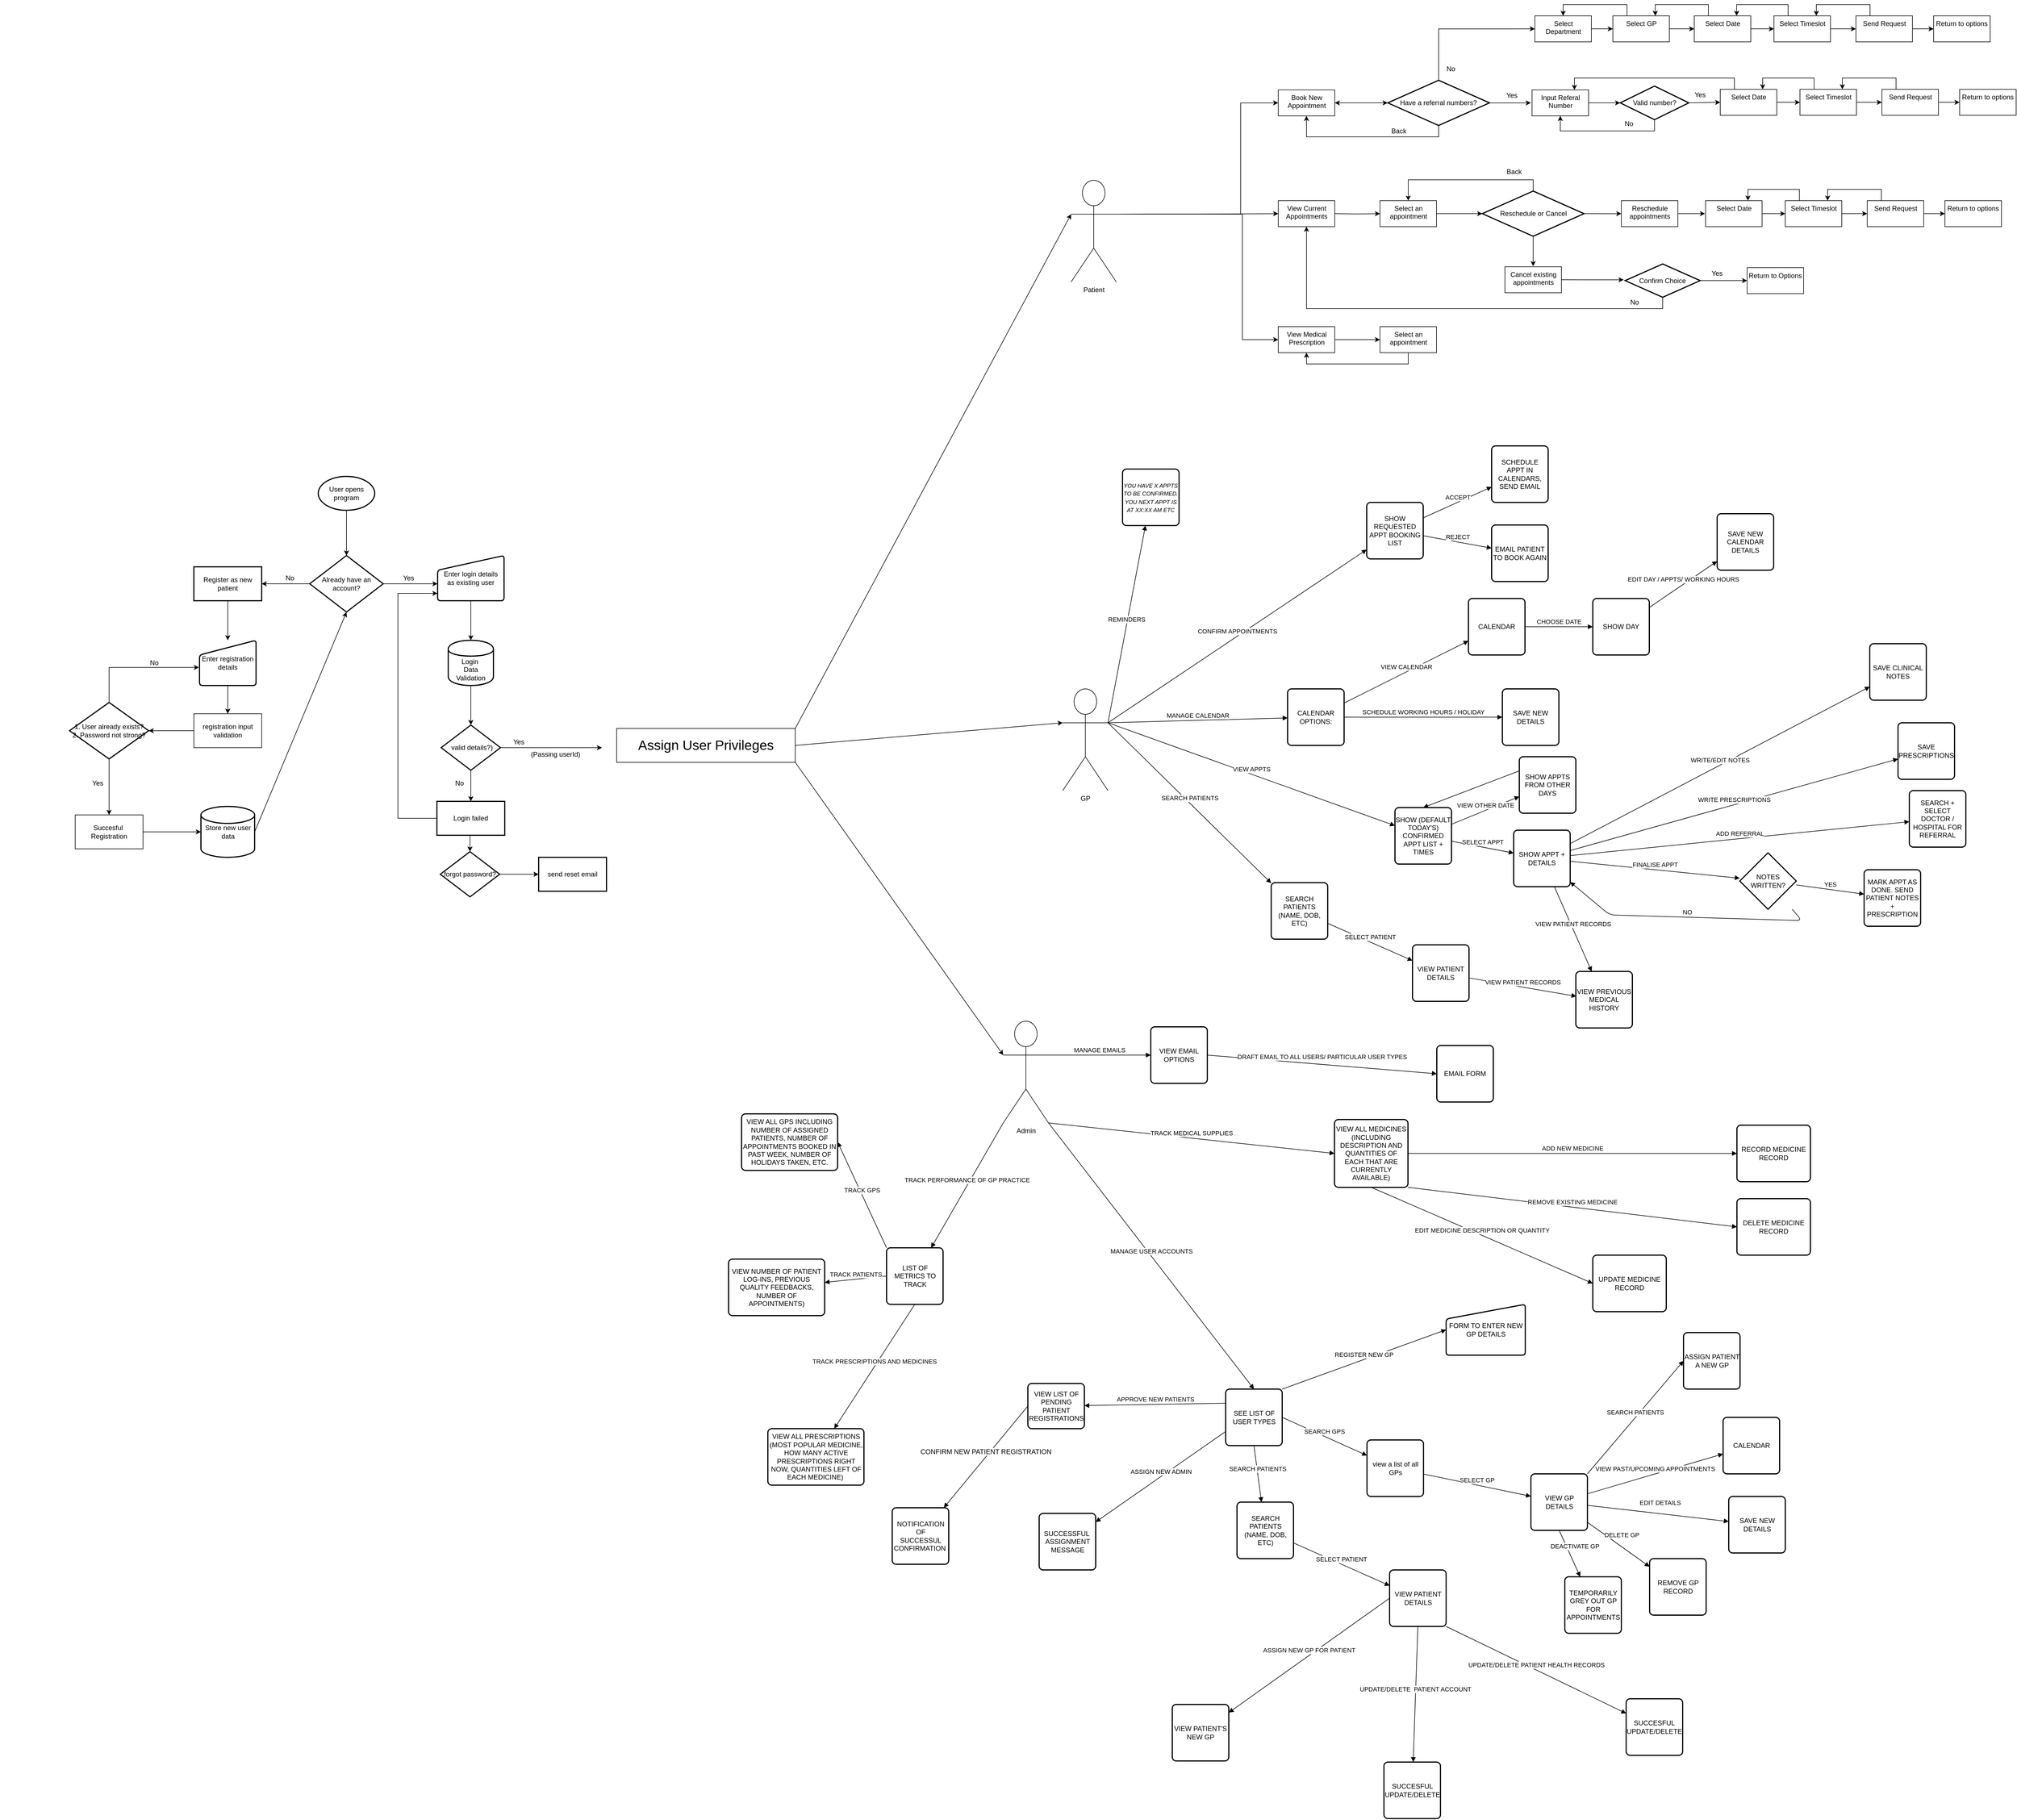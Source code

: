 <mxfile version="14.1.1" type="device"><diagram id="C5RBs43oDa-KdzZeNtuy" name="Page-1"><mxGraphModel dx="4213" dy="39" grid="0" gridSize="10" guides="1" tooltips="1" connect="1" arrows="1" fold="1" page="1" pageScale="1" pageWidth="1169" pageHeight="827" math="0" shadow="0"><root><mxCell id="WIyWlLk6GJQsqaUBKTNV-0"/><mxCell id="WIyWlLk6GJQsqaUBKTNV-1" style="" parent="WIyWlLk6GJQsqaUBKTNV-0"/><mxCell id="ha2oRqozHU_V52BWfn8i-13" value="" style="edgeStyle=orthogonalEdgeStyle;rounded=0;orthogonalLoop=1;jettySize=auto;html=1;" parent="WIyWlLk6GJQsqaUBKTNV-1" source="ha2oRqozHU_V52BWfn8i-0" target="ha2oRqozHU_V52BWfn8i-11" edge="1"><mxGeometry relative="1" as="geometry"/></mxCell><mxCell id="ha2oRqozHU_V52BWfn8i-0" value="User opens program" style="strokeWidth=2;html=1;shape=mxgraph.flowchart.start_1;whiteSpace=wrap;" parent="WIyWlLk6GJQsqaUBKTNV-1" vertex="1"><mxGeometry x="-693" y="1708" width="100" height="60" as="geometry"/></mxCell><mxCell id="ha2oRqozHU_V52BWfn8i-20" value="" style="edgeStyle=orthogonalEdgeStyle;rounded=0;orthogonalLoop=1;jettySize=auto;html=1;" parent="WIyWlLk6GJQsqaUBKTNV-1" source="ha2oRqozHU_V52BWfn8i-11" target="ha2oRqozHU_V52BWfn8i-19" edge="1"><mxGeometry relative="1" as="geometry"/></mxCell><mxCell id="ha2oRqozHU_V52BWfn8i-22" value="" style="edgeStyle=orthogonalEdgeStyle;rounded=0;orthogonalLoop=1;jettySize=auto;html=1;entryX=-0.002;entryY=0.625;entryDx=0;entryDy=0;entryPerimeter=0;" parent="WIyWlLk6GJQsqaUBKTNV-1" source="ha2oRqozHU_V52BWfn8i-11" target="ha2oRqozHU_V52BWfn8i-66" edge="1"><mxGeometry relative="1" as="geometry"><mxPoint x="-493" y="1898" as="targetPoint"/></mxGeometry></mxCell><mxCell id="ha2oRqozHU_V52BWfn8i-11" value="Already have an account?" style="strokeWidth=2;html=1;shape=mxgraph.flowchart.decision;whiteSpace=wrap;" parent="WIyWlLk6GJQsqaUBKTNV-1" vertex="1"><mxGeometry x="-708" y="1848" width="130" height="100" as="geometry"/></mxCell><mxCell id="ha2oRqozHU_V52BWfn8i-24" value="" style="edgeStyle=orthogonalEdgeStyle;rounded=0;orthogonalLoop=1;jettySize=auto;html=1;entryX=0.5;entryY=0;entryDx=0;entryDy=0;" parent="WIyWlLk6GJQsqaUBKTNV-1" source="ha2oRqozHU_V52BWfn8i-19" target="ha2oRqozHU_V52BWfn8i-25" edge="1"><mxGeometry relative="1" as="geometry"><mxPoint x="-853" y="1998" as="targetPoint"/></mxGeometry></mxCell><mxCell id="ha2oRqozHU_V52BWfn8i-19" value="Register as new patient" style="whiteSpace=wrap;html=1;strokeWidth=2;" parent="WIyWlLk6GJQsqaUBKTNV-1" vertex="1"><mxGeometry x="-913" y="1868" width="120" height="60" as="geometry"/></mxCell><mxCell id="ha2oRqozHU_V52BWfn8i-33" value="" style="edgeStyle=orthogonalEdgeStyle;rounded=0;orthogonalLoop=1;jettySize=auto;html=1;exitX=0.5;exitY=1;exitDx=0;exitDy=0;entryX=0.5;entryY=0;entryDx=0;entryDy=0;" parent="WIyWlLk6GJQsqaUBKTNV-1" source="ha2oRqozHU_V52BWfn8i-66" target="ha2oRqozHU_V52BWfn8i-75" edge="1"><mxGeometry relative="1" as="geometry"><mxPoint x="-423" y="1928" as="sourcePoint"/><mxPoint x="-423" y="1998" as="targetPoint"/></mxGeometry></mxCell><mxCell id="ha2oRqozHU_V52BWfn8i-27" value="" style="edgeStyle=orthogonalEdgeStyle;rounded=0;orthogonalLoop=1;jettySize=auto;html=1;entryX=0.5;entryY=0;entryDx=0;entryDy=0;" parent="WIyWlLk6GJQsqaUBKTNV-1" source="pnRQrC9CDRDMa9Q650ak-199" target="ha2oRqozHU_V52BWfn8i-56" edge="1"><mxGeometry relative="1" as="geometry"><mxPoint x="-853" y="2168" as="targetPoint"/></mxGeometry></mxCell><mxCell id="ha2oRqozHU_V52BWfn8i-25" value="Enter registration details" style="html=1;strokeWidth=2;shape=manualInput;whiteSpace=wrap;rounded=1;size=26;arcSize=11;" parent="WIyWlLk6GJQsqaUBKTNV-1" vertex="1"><mxGeometry x="-903" y="1998" width="100" height="80" as="geometry"/></mxCell><mxCell id="ha2oRqozHU_V52BWfn8i-64" value="" style="edgeStyle=orthogonalEdgeStyle;rounded=0;orthogonalLoop=1;jettySize=auto;html=1;endArrow=classic;endFill=1;exitX=0.5;exitY=1;exitDx=0;exitDy=0;entryX=0.5;entryY=0;entryDx=0;entryDy=0;" parent="WIyWlLk6GJQsqaUBKTNV-1" source="ha2oRqozHU_V52BWfn8i-75" target="ha2oRqozHU_V52BWfn8i-74" edge="1"><mxGeometry relative="1" as="geometry"><mxPoint x="-423" y="2078" as="sourcePoint"/><mxPoint x="-423" y="2148" as="targetPoint"/></mxGeometry></mxCell><mxCell id="ha2oRqozHU_V52BWfn8i-36" value="Login failed" style="whiteSpace=wrap;html=1;strokeWidth=2;" parent="WIyWlLk6GJQsqaUBKTNV-1" vertex="1"><mxGeometry x="-483" y="2283" width="120" height="60" as="geometry"/></mxCell><mxCell id="ha2oRqozHU_V52BWfn8i-55" value="Store new user data" style="strokeWidth=2;html=1;shape=mxgraph.flowchart.database;whiteSpace=wrap;" parent="WIyWlLk6GJQsqaUBKTNV-1" vertex="1"><mxGeometry x="-900.5" y="2292" width="95" height="90" as="geometry"/></mxCell><mxCell id="ha2oRqozHU_V52BWfn8i-57" value="" style="edgeStyle=orthogonalEdgeStyle;rounded=0;orthogonalLoop=1;jettySize=auto;html=1;endArrow=classic;endFill=1;" parent="WIyWlLk6GJQsqaUBKTNV-1" source="ha2oRqozHU_V52BWfn8i-56" target="ha2oRqozHU_V52BWfn8i-55" edge="1"><mxGeometry relative="1" as="geometry"/></mxCell><mxCell id="ha2oRqozHU_V52BWfn8i-56" value="&lt;span&gt;Succesful&amp;nbsp;&lt;/span&gt;&lt;br&gt;&lt;span&gt;Registration&lt;/span&gt;" style="rounded=0;whiteSpace=wrap;html=1;" parent="WIyWlLk6GJQsqaUBKTNV-1" vertex="1"><mxGeometry x="-1123" y="2307" width="120" height="60" as="geometry"/></mxCell><mxCell id="ha2oRqozHU_V52BWfn8i-66" value="Enter login details&lt;br&gt;as existing user" style="html=1;strokeWidth=2;shape=manualInput;whiteSpace=wrap;rounded=1;size=26;arcSize=11;" parent="WIyWlLk6GJQsqaUBKTNV-1" vertex="1"><mxGeometry x="-481.75" y="1848" width="117.5" height="80" as="geometry"/></mxCell><mxCell id="ha2oRqozHU_V52BWfn8i-68" value="Yes" style="text;html=1;strokeColor=none;fillColor=none;align=center;verticalAlign=middle;whiteSpace=wrap;rounded=0;" parent="WIyWlLk6GJQsqaUBKTNV-1" vertex="1"><mxGeometry x="-553" y="1878" width="40" height="20" as="geometry"/></mxCell><mxCell id="ha2oRqozHU_V52BWfn8i-76" value="" style="edgeStyle=orthogonalEdgeStyle;rounded=0;orthogonalLoop=1;jettySize=auto;html=1;endArrow=classic;endFill=1;" parent="WIyWlLk6GJQsqaUBKTNV-1" source="ha2oRqozHU_V52BWfn8i-74" target="ha2oRqozHU_V52BWfn8i-36" edge="1"><mxGeometry relative="1" as="geometry"/></mxCell><mxCell id="ha2oRqozHU_V52BWfn8i-74" value="&amp;nbsp;valid details?)" style="rhombus;whiteSpace=wrap;html=1;strokeWidth=2;" parent="WIyWlLk6GJQsqaUBKTNV-1" vertex="1"><mxGeometry x="-475.5" y="2148" width="105" height="80" as="geometry"/></mxCell><mxCell id="ha2oRqozHU_V52BWfn8i-75" value="Login&amp;nbsp;&lt;br&gt;Data&lt;br&gt;Validation" style="shape=cylinder;whiteSpace=wrap;html=1;boundedLbl=1;backgroundOutline=1;strokeWidth=2;" parent="WIyWlLk6GJQsqaUBKTNV-1" vertex="1"><mxGeometry x="-463" y="1998" width="80" height="80" as="geometry"/></mxCell><mxCell id="ha2oRqozHU_V52BWfn8i-77" value="" style="endArrow=classic;html=1;exitX=1;exitY=0.5;exitDx=0;exitDy=0;entryX=0;entryY=0.5;entryDx=0;entryDy=0;" parent="WIyWlLk6GJQsqaUBKTNV-1" source="ha2oRqozHU_V52BWfn8i-74" edge="1"><mxGeometry width="50" height="50" relative="1" as="geometry"><mxPoint x="-466" y="2325" as="sourcePoint"/><mxPoint x="-191" y="2188" as="targetPoint"/></mxGeometry></mxCell><mxCell id="ha2oRqozHU_V52BWfn8i-79" value="No" style="text;html=1;strokeColor=none;fillColor=none;align=center;verticalAlign=middle;whiteSpace=wrap;rounded=0;" parent="WIyWlLk6GJQsqaUBKTNV-1" vertex="1"><mxGeometry x="-463" y="2241" width="40" height="20" as="geometry"/></mxCell><mxCell id="ha2oRqozHU_V52BWfn8i-81" value="No" style="text;html=1;strokeColor=none;fillColor=none;align=center;verticalAlign=middle;whiteSpace=wrap;rounded=0;" parent="WIyWlLk6GJQsqaUBKTNV-1" vertex="1"><mxGeometry x="-763" y="1878" width="40" height="20" as="geometry"/></mxCell><mxCell id="pnRQrC9CDRDMa9Q650ak-1" value="&lt;font style=&quot;font-size: 24px&quot;&gt;Assign User Privileges&lt;/font&gt;" style="rounded=0;whiteSpace=wrap;html=1;" parent="WIyWlLk6GJQsqaUBKTNV-1" vertex="1"><mxGeometry x="-165" y="2154" width="316" height="60" as="geometry"/></mxCell><mxCell id="pnRQrC9CDRDMa9Q650ak-6" value="Patient" style="shape=umlActor;verticalLabelPosition=bottom;verticalAlign=top;html=1;outlineConnect=0;" parent="WIyWlLk6GJQsqaUBKTNV-1" vertex="1"><mxGeometry x="639" y="1184" width="80" height="180" as="geometry"/></mxCell><mxCell id="pnRQrC9CDRDMa9Q650ak-58" value="registration input validation" style="rounded=0;whiteSpace=wrap;html=1;" parent="WIyWlLk6GJQsqaUBKTNV-1" vertex="1"><mxGeometry x="-913" y="2128" width="120" height="60" as="geometry"/></mxCell><mxCell id="pnRQrC9CDRDMa9Q650ak-59" value="" style="edgeStyle=orthogonalEdgeStyle;rounded=0;orthogonalLoop=1;jettySize=auto;html=1;entryX=0.5;entryY=0;entryDx=0;entryDy=0;" parent="WIyWlLk6GJQsqaUBKTNV-1" source="ha2oRqozHU_V52BWfn8i-25" target="pnRQrC9CDRDMa9Q650ak-58" edge="1"><mxGeometry relative="1" as="geometry"><mxPoint x="-853" y="2233" as="targetPoint"/><mxPoint x="-853" y="2078" as="sourcePoint"/></mxGeometry></mxCell><mxCell id="pnRQrC9CDRDMa9Q650ak-203" value="" style="edgeStyle=orthogonalEdgeStyle;rounded=0;orthogonalLoop=1;jettySize=auto;html=1;endArrow=classic;endFill=1;entryX=-0.01;entryY=0.6;entryDx=0;entryDy=0;entryPerimeter=0;" parent="WIyWlLk6GJQsqaUBKTNV-1" source="pnRQrC9CDRDMa9Q650ak-199" target="ha2oRqozHU_V52BWfn8i-25" edge="1"><mxGeometry relative="1" as="geometry"><mxPoint x="-1063" y="1928" as="targetPoint"/><Array as="points"><mxPoint x="-1063" y="2046"/></Array></mxGeometry></mxCell><mxCell id="pnRQrC9CDRDMa9Q650ak-199" value="1. User already exists?&lt;br&gt;2. Password not strong?" style="strokeWidth=2;html=1;shape=mxgraph.flowchart.decision;whiteSpace=wrap;" parent="WIyWlLk6GJQsqaUBKTNV-1" vertex="1"><mxGeometry x="-1133" y="2108" width="140" height="100" as="geometry"/></mxCell><mxCell id="pnRQrC9CDRDMa9Q650ak-200" value="" style="edgeStyle=orthogonalEdgeStyle;rounded=0;orthogonalLoop=1;jettySize=auto;html=1;entryX=1;entryY=0.5;entryDx=0;entryDy=0;entryPerimeter=0;" parent="WIyWlLk6GJQsqaUBKTNV-1" source="pnRQrC9CDRDMa9Q650ak-58" target="pnRQrC9CDRDMa9Q650ak-199" edge="1"><mxGeometry relative="1" as="geometry"><mxPoint x="-1223" y="2288" as="targetPoint"/><mxPoint x="-913" y="2158" as="sourcePoint"/></mxGeometry></mxCell><mxCell id="pnRQrC9CDRDMa9Q650ak-201" value="Yes" style="text;html=1;strokeColor=none;fillColor=none;align=center;verticalAlign=middle;whiteSpace=wrap;rounded=0;" parent="WIyWlLk6GJQsqaUBKTNV-1" vertex="1"><mxGeometry x="-1103" y="2241" width="40" height="20" as="geometry"/></mxCell><mxCell id="pnRQrC9CDRDMa9Q650ak-204" value="No" style="text;html=1;strokeColor=none;fillColor=none;align=center;verticalAlign=middle;whiteSpace=wrap;rounded=0;" parent="WIyWlLk6GJQsqaUBKTNV-1" vertex="1"><mxGeometry x="-1003" y="2028" width="40" height="20" as="geometry"/></mxCell><mxCell id="pnRQrC9CDRDMa9Q650ak-241" value="" style="edgeStyle=orthogonalEdgeStyle;rounded=0;orthogonalLoop=1;jettySize=auto;html=1;endArrow=classic;endFill=1;" parent="WIyWlLk6GJQsqaUBKTNV-1" source="pnRQrC9CDRDMa9Q650ak-240" edge="1"><mxGeometry relative="1" as="geometry"><mxPoint x="1452.37" y="1047.06" as="targetPoint"/></mxGeometry></mxCell><mxCell id="29" value="" style="edgeStyle=orthogonalEdgeStyle;rounded=0;orthogonalLoop=1;jettySize=auto;html=1;strokeColor=#000000;fillColor=#FFFFFF;" parent="WIyWlLk6GJQsqaUBKTNV-1" source="pnRQrC9CDRDMa9Q650ak-240" target="15" edge="1"><mxGeometry relative="1" as="geometry"/></mxCell><mxCell id="pnRQrC9CDRDMa9Q650ak-240" value="Have a referral numbers?" style="rhombus;whiteSpace=wrap;html=1;strokeWidth=2;" parent="WIyWlLk6GJQsqaUBKTNV-1" vertex="1"><mxGeometry x="1199.25" y="1007.06" width="180" height="80" as="geometry"/></mxCell><mxCell id="pnRQrC9CDRDMa9Q650ak-242" value="Yes" style="text;html=1;strokeColor=none;fillColor=none;align=center;verticalAlign=middle;whiteSpace=wrap;rounded=0;" parent="WIyWlLk6GJQsqaUBKTNV-1" vertex="1"><mxGeometry x="1399.25" y="1024.06" width="40" height="20" as="geometry"/></mxCell><mxCell id="pnRQrC9CDRDMa9Q650ak-245" value="No" style="text;html=1;strokeColor=none;fillColor=none;align=center;verticalAlign=middle;whiteSpace=wrap;rounded=0;" parent="WIyWlLk6GJQsqaUBKTNV-1" vertex="1"><mxGeometry x="1291.25" y="977.06" width="40" height="20" as="geometry"/></mxCell><mxCell id="1" value="&lt;font style=&quot;font-size: 24px&quot;&gt;&lt;br&gt;&lt;/font&gt;" style="text;html=1;align=left;verticalAlign=middle;resizable=0;points=[];autosize=1;" parent="WIyWlLk6GJQsqaUBKTNV-1" vertex="1"><mxGeometry x="-1256" y="1832" width="10" height="22" as="geometry"/></mxCell><mxCell id="3" value="" style="endArrow=classic;html=1;exitX=1;exitY=0.5;exitDx=0;exitDy=0;entryX=0.5;entryY=1;entryDx=0;entryDy=0;exitPerimeter=0;entryPerimeter=0;" parent="WIyWlLk6GJQsqaUBKTNV-1" source="ha2oRqozHU_V52BWfn8i-55" target="ha2oRqozHU_V52BWfn8i-11" edge="1"><mxGeometry width="50" height="50" relative="1" as="geometry"><mxPoint x="-413.0" y="2238" as="sourcePoint"/><mxPoint x="-503.0" y="2618" as="targetPoint"/></mxGeometry></mxCell><mxCell id="15" value="Book New Appointment" style="whiteSpace=wrap;html=1;verticalAlign=top;" parent="WIyWlLk6GJQsqaUBKTNV-1" vertex="1"><mxGeometry x="1005.5" y="1024.06" width="100" height="46" as="geometry"/></mxCell><mxCell id="16" value="View Current Appointments" style="whiteSpace=wrap;html=1;verticalAlign=top;" parent="WIyWlLk6GJQsqaUBKTNV-1" vertex="1"><mxGeometry x="1005.5" y="1220.06" width="100" height="46" as="geometry"/></mxCell><mxCell id="17" value="View Medical Prescription" style="whiteSpace=wrap;html=1;verticalAlign=top;" parent="WIyWlLk6GJQsqaUBKTNV-1" vertex="1"><mxGeometry x="1005.5" y="1443" width="100" height="46" as="geometry"/></mxCell><mxCell id="18" value="" style="edgeStyle=orthogonalEdgeStyle;rounded=0;orthogonalLoop=1;jettySize=auto;html=1;endArrow=classic;endFill=1;exitX=1;exitY=0.5;exitDx=0;exitDy=0;entryX=0;entryY=0.5;entryDx=0;entryDy=0;" parent="WIyWlLk6GJQsqaUBKTNV-1" source="15" target="pnRQrC9CDRDMa9Q650ak-240" edge="1"><mxGeometry relative="1" as="geometry"><mxPoint x="1389.25" y="1057.06" as="sourcePoint"/><mxPoint x="1462.37" y="1057.06" as="targetPoint"/></mxGeometry></mxCell><mxCell id="22" value="Select Department" style="whiteSpace=wrap;html=1;verticalAlign=top;" parent="WIyWlLk6GJQsqaUBKTNV-1" vertex="1"><mxGeometry x="1459.5" y="893.06" width="100" height="46" as="geometry"/></mxCell><mxCell id="23" value="Select GP" style="whiteSpace=wrap;html=1;verticalAlign=top;" parent="WIyWlLk6GJQsqaUBKTNV-1" vertex="1"><mxGeometry x="1597.5" y="893.06" width="100" height="46" as="geometry"/></mxCell><mxCell id="24" value="Select Date" style="whiteSpace=wrap;html=1;verticalAlign=top;" parent="WIyWlLk6GJQsqaUBKTNV-1" vertex="1"><mxGeometry x="1741.5" y="893.06" width="100" height="46" as="geometry"/></mxCell><mxCell id="25" value="Select Timeslot" style="whiteSpace=wrap;html=1;verticalAlign=top;" parent="WIyWlLk6GJQsqaUBKTNV-1" vertex="1"><mxGeometry x="1882.5" y="893.06" width="100" height="46" as="geometry"/></mxCell><mxCell id="27" value="Send Request" style="whiteSpace=wrap;html=1;verticalAlign=top;" parent="WIyWlLk6GJQsqaUBKTNV-1" vertex="1"><mxGeometry x="2027.5" y="893.06" width="100" height="46" as="geometry"/></mxCell><mxCell id="30" value="" style="endArrow=classic;html=1;entryX=0;entryY=0.5;entryDx=0;entryDy=0;exitX=1;exitY=0.5;exitDx=0;exitDy=0;" parent="WIyWlLk6GJQsqaUBKTNV-1" source="22" target="23" edge="1"><mxGeometry width="50" height="50" relative="1" as="geometry"><mxPoint x="982.5" y="984.06" as="sourcePoint"/><mxPoint x="1015.5" y="1057.06" as="targetPoint"/></mxGeometry></mxCell><mxCell id="31" value="" style="endArrow=classic;html=1;exitX=1;exitY=0.5;exitDx=0;exitDy=0;" parent="WIyWlLk6GJQsqaUBKTNV-1" source="23" target="24" edge="1"><mxGeometry width="50" height="50" relative="1" as="geometry"><mxPoint x="1569.5" y="926.06" as="sourcePoint"/><mxPoint x="1627.5" y="926.06" as="targetPoint"/></mxGeometry></mxCell><mxCell id="32" value="" style="endArrow=classic;html=1;entryX=0;entryY=0.5;entryDx=0;entryDy=0;exitX=1;exitY=0.5;exitDx=0;exitDy=0;" parent="WIyWlLk6GJQsqaUBKTNV-1" source="24" target="25" edge="1"><mxGeometry width="50" height="50" relative="1" as="geometry"><mxPoint x="1579.5" y="936.06" as="sourcePoint"/><mxPoint x="1637.5" y="936.06" as="targetPoint"/></mxGeometry></mxCell><mxCell id="33" value="" style="endArrow=classic;html=1;entryX=0;entryY=0.5;entryDx=0;entryDy=0;exitX=1;exitY=0.5;exitDx=0;exitDy=0;" parent="WIyWlLk6GJQsqaUBKTNV-1" source="25" target="27" edge="1"><mxGeometry width="50" height="50" relative="1" as="geometry"><mxPoint x="1589.5" y="946.06" as="sourcePoint"/><mxPoint x="1647.5" y="946.06" as="targetPoint"/></mxGeometry></mxCell><mxCell id="35" value="" style="edgeStyle=orthogonalEdgeStyle;rounded=0;orthogonalLoop=1;jettySize=auto;html=1;endArrow=classic;endFill=1;exitX=0.5;exitY=0;exitDx=0;exitDy=0;entryX=0;entryY=0.5;entryDx=0;entryDy=0;" parent="WIyWlLk6GJQsqaUBKTNV-1" source="pnRQrC9CDRDMa9Q650ak-240" target="22" edge="1"><mxGeometry relative="1" as="geometry"><mxPoint x="1115.5" y="1253.06" as="sourcePoint"/><mxPoint x="1137.559" y="1417.06" as="targetPoint"/></mxGeometry></mxCell><mxCell id="36" value="" style="edgeStyle=orthogonalEdgeStyle;rounded=0;orthogonalLoop=1;jettySize=auto;html=1;endArrow=classic;endFill=1;exitX=0.25;exitY=0;exitDx=0;exitDy=0;entryX=0.5;entryY=0;entryDx=0;entryDy=0;" parent="WIyWlLk6GJQsqaUBKTNV-1" source="23" target="22" edge="1"><mxGeometry relative="1" as="geometry"><mxPoint x="1299.25" y="1017.06" as="sourcePoint"/><mxPoint x="1469.5" y="926.06" as="targetPoint"/></mxGeometry></mxCell><mxCell id="37" value="" style="edgeStyle=orthogonalEdgeStyle;rounded=0;orthogonalLoop=1;jettySize=auto;html=1;endArrow=classic;endFill=1;exitX=0.25;exitY=0;exitDx=0;exitDy=0;entryX=0.75;entryY=0;entryDx=0;entryDy=0;" parent="WIyWlLk6GJQsqaUBKTNV-1" source="24" target="23" edge="1"><mxGeometry relative="1" as="geometry"><mxPoint x="1309.25" y="1027.06" as="sourcePoint"/><mxPoint x="1479.5" y="936.06" as="targetPoint"/></mxGeometry></mxCell><mxCell id="38" value="" style="edgeStyle=orthogonalEdgeStyle;rounded=0;orthogonalLoop=1;jettySize=auto;html=1;endArrow=classic;endFill=1;exitX=0.25;exitY=0;exitDx=0;exitDy=0;entryX=0.75;entryY=0;entryDx=0;entryDy=0;" parent="WIyWlLk6GJQsqaUBKTNV-1" source="25" target="24" edge="1"><mxGeometry relative="1" as="geometry"><mxPoint x="1776.5" y="903.06" as="sourcePoint"/><mxPoint x="1682.5" y="903.06" as="targetPoint"/></mxGeometry></mxCell><mxCell id="39" value="" style="edgeStyle=orthogonalEdgeStyle;rounded=0;orthogonalLoop=1;jettySize=auto;html=1;endArrow=classic;endFill=1;exitX=0.25;exitY=0;exitDx=0;exitDy=0;entryX=0.75;entryY=0;entryDx=0;entryDy=0;" parent="WIyWlLk6GJQsqaUBKTNV-1" source="27" target="25" edge="1"><mxGeometry relative="1" as="geometry"><mxPoint x="1917.5" y="903.06" as="sourcePoint"/><mxPoint x="1826.5" y="903.06" as="targetPoint"/></mxGeometry></mxCell><mxCell id="41" value="Return to options" style="whiteSpace=wrap;html=1;verticalAlign=top;" parent="WIyWlLk6GJQsqaUBKTNV-1" vertex="1"><mxGeometry x="2165" y="893.06" width="100" height="46" as="geometry"/></mxCell><mxCell id="43" value="" style="endArrow=classic;html=1;entryX=0;entryY=0.5;entryDx=0;entryDy=0;exitX=1;exitY=0.5;exitDx=0;exitDy=0;" parent="WIyWlLk6GJQsqaUBKTNV-1" source="27" target="41" edge="1"><mxGeometry width="50" height="50" relative="1" as="geometry"><mxPoint x="1992.5" y="926.06" as="sourcePoint"/><mxPoint x="2037.5" y="926.06" as="targetPoint"/></mxGeometry></mxCell><mxCell id="45" value="Select Date" style="whiteSpace=wrap;html=1;verticalAlign=top;" parent="WIyWlLk6GJQsqaUBKTNV-1" vertex="1"><mxGeometry x="1787.5" y="1023.06" width="100" height="46" as="geometry"/></mxCell><mxCell id="46" value="Select Timeslot" style="whiteSpace=wrap;html=1;verticalAlign=top;" parent="WIyWlLk6GJQsqaUBKTNV-1" vertex="1"><mxGeometry x="1928.5" y="1023.06" width="100" height="46" as="geometry"/></mxCell><mxCell id="47" value="Send Request" style="whiteSpace=wrap;html=1;verticalAlign=top;" parent="WIyWlLk6GJQsqaUBKTNV-1" vertex="1"><mxGeometry x="2073.5" y="1023.06" width="100" height="46" as="geometry"/></mxCell><mxCell id="48" value="" style="endArrow=classic;html=1;entryX=0;entryY=0.5;entryDx=0;entryDy=0;exitX=1;exitY=0.5;exitDx=0;exitDy=0;" parent="WIyWlLk6GJQsqaUBKTNV-1" source="45" target="46" edge="1"><mxGeometry width="50" height="50" relative="1" as="geometry"><mxPoint x="1625.5" y="1066.06" as="sourcePoint"/><mxPoint x="1683.5" y="1066.06" as="targetPoint"/></mxGeometry></mxCell><mxCell id="49" value="" style="endArrow=classic;html=1;entryX=0;entryY=0.5;entryDx=0;entryDy=0;exitX=1;exitY=0.5;exitDx=0;exitDy=0;" parent="WIyWlLk6GJQsqaUBKTNV-1" source="46" target="47" edge="1"><mxGeometry width="50" height="50" relative="1" as="geometry"><mxPoint x="1635.5" y="1076.06" as="sourcePoint"/><mxPoint x="1693.5" y="1076.06" as="targetPoint"/></mxGeometry></mxCell><mxCell id="50" value="" style="edgeStyle=orthogonalEdgeStyle;rounded=0;orthogonalLoop=1;jettySize=auto;html=1;endArrow=classic;endFill=1;exitX=0.25;exitY=0;exitDx=0;exitDy=0;entryX=0.75;entryY=0;entryDx=0;entryDy=0;" parent="WIyWlLk6GJQsqaUBKTNV-1" source="46" target="45" edge="1"><mxGeometry relative="1" as="geometry"><mxPoint x="1822.5" y="1031.06" as="sourcePoint"/><mxPoint x="1728.5" y="1031.06" as="targetPoint"/></mxGeometry></mxCell><mxCell id="51" value="" style="edgeStyle=orthogonalEdgeStyle;rounded=0;orthogonalLoop=1;jettySize=auto;html=1;endArrow=classic;endFill=1;exitX=0.25;exitY=0;exitDx=0;exitDy=0;entryX=0.75;entryY=0;entryDx=0;entryDy=0;" parent="WIyWlLk6GJQsqaUBKTNV-1" source="47" target="46" edge="1"><mxGeometry relative="1" as="geometry"><mxPoint x="1963.5" y="1031.06" as="sourcePoint"/><mxPoint x="1872.5" y="1031.06" as="targetPoint"/></mxGeometry></mxCell><mxCell id="52" value="Return to options" style="whiteSpace=wrap;html=1;verticalAlign=top;" parent="WIyWlLk6GJQsqaUBKTNV-1" vertex="1"><mxGeometry x="2211" y="1023.06" width="100" height="46" as="geometry"/></mxCell><mxCell id="53" value="" style="endArrow=classic;html=1;entryX=0;entryY=0.5;entryDx=0;entryDy=0;exitX=1;exitY=0.5;exitDx=0;exitDy=0;" parent="WIyWlLk6GJQsqaUBKTNV-1" source="47" target="52" edge="1"><mxGeometry width="50" height="50" relative="1" as="geometry"><mxPoint x="2038.5" y="1056.06" as="sourcePoint"/><mxPoint x="2083.5" y="1056.06" as="targetPoint"/></mxGeometry></mxCell><mxCell id="55" value="Input Referal Number" style="whiteSpace=wrap;html=1;verticalAlign=top;" parent="WIyWlLk6GJQsqaUBKTNV-1" vertex="1"><mxGeometry x="1454.5" y="1024.06" width="100" height="46" as="geometry"/></mxCell><mxCell id="56" value="" style="endArrow=classic;html=1;entryX=0;entryY=0.5;entryDx=0;entryDy=0;exitX=1;exitY=0.5;exitDx=0;exitDy=0;" parent="WIyWlLk6GJQsqaUBKTNV-1" source="55" target="58" edge="1"><mxGeometry width="50" height="50" relative="1" as="geometry"><mxPoint x="1707.5" y="1054.06" as="sourcePoint"/><mxPoint x="1748.5" y="1054.06" as="targetPoint"/></mxGeometry></mxCell><mxCell id="57" value="" style="edgeStyle=orthogonalEdgeStyle;rounded=0;orthogonalLoop=1;jettySize=auto;html=1;endArrow=classic;endFill=1;exitX=0.25;exitY=0;exitDx=0;exitDy=0;entryX=0.75;entryY=0;entryDx=0;entryDy=0;" parent="WIyWlLk6GJQsqaUBKTNV-1" source="45" target="55" edge="1"><mxGeometry relative="1" as="geometry"><mxPoint x="1632.5" y="903.06" as="sourcePoint"/><mxPoint x="1519.5" y="903.06" as="targetPoint"/></mxGeometry></mxCell><mxCell id="58" value="Valid number?" style="rhombus;whiteSpace=wrap;html=1;strokeWidth=2;" parent="WIyWlLk6GJQsqaUBKTNV-1" vertex="1"><mxGeometry x="1610.5" y="1017.31" width="121.38" height="59.5" as="geometry"/></mxCell><mxCell id="59" value="" style="edgeStyle=orthogonalEdgeStyle;rounded=0;orthogonalLoop=1;jettySize=auto;html=1;endArrow=classic;endFill=1;exitX=0.5;exitY=1;exitDx=0;exitDy=0;entryX=0.5;entryY=1;entryDx=0;entryDy=0;" parent="WIyWlLk6GJQsqaUBKTNV-1" source="pnRQrC9CDRDMa9Q650ak-240" target="15" edge="1"><mxGeometry relative="1" as="geometry"><mxPoint x="1299.25" y="1017.06" as="sourcePoint"/><mxPoint x="1469.5" y="926.06" as="targetPoint"/></mxGeometry></mxCell><mxCell id="60" value="Back" style="text;html=1;strokeColor=none;fillColor=none;align=center;verticalAlign=middle;whiteSpace=wrap;rounded=0;" parent="WIyWlLk6GJQsqaUBKTNV-1" vertex="1"><mxGeometry x="1199.25" y="1087.06" width="40" height="20" as="geometry"/></mxCell><mxCell id="61" value="" style="endArrow=classic;html=1;entryX=0;entryY=0.5;entryDx=0;entryDy=0;exitX=1;exitY=0.5;exitDx=0;exitDy=0;" parent="WIyWlLk6GJQsqaUBKTNV-1" source="58" target="45" edge="1"><mxGeometry width="50" height="50" relative="1" as="geometry"><mxPoint x="1564.5" y="1057.06" as="sourcePoint"/><mxPoint x="1594.5" y="1057.06" as="targetPoint"/></mxGeometry></mxCell><mxCell id="64" value="" style="edgeStyle=orthogonalEdgeStyle;rounded=0;orthogonalLoop=1;jettySize=auto;html=1;endArrow=classic;endFill=1;exitX=0.5;exitY=1;exitDx=0;exitDy=0;entryX=0.5;entryY=1;entryDx=0;entryDy=0;" parent="WIyWlLk6GJQsqaUBKTNV-1" source="58" target="55" edge="1"><mxGeometry relative="1" as="geometry"><mxPoint x="1632.5" y="903.06" as="sourcePoint"/><mxPoint x="1519.5" y="903.06" as="targetPoint"/></mxGeometry></mxCell><mxCell id="65" value="Yes" style="text;html=1;strokeColor=none;fillColor=none;align=center;verticalAlign=middle;whiteSpace=wrap;rounded=0;" parent="WIyWlLk6GJQsqaUBKTNV-1" vertex="1"><mxGeometry x="1731.88" y="1023.06" width="40" height="20" as="geometry"/></mxCell><mxCell id="66" value="No" style="text;html=1;strokeColor=none;fillColor=none;align=center;verticalAlign=middle;whiteSpace=wrap;rounded=0;" parent="WIyWlLk6GJQsqaUBKTNV-1" vertex="1"><mxGeometry x="1605.62" y="1074.06" width="40" height="20" as="geometry"/></mxCell><mxCell id="67" value="Reschedule or Cancel" style="rhombus;whiteSpace=wrap;html=1;strokeWidth=2;" parent="WIyWlLk6GJQsqaUBKTNV-1" vertex="1"><mxGeometry x="1366.5" y="1203.06" width="180" height="80" as="geometry"/></mxCell><mxCell id="68" value="" style="edgeStyle=orthogonalEdgeStyle;rounded=0;orthogonalLoop=1;jettySize=auto;html=1;endArrow=classic;endFill=1;exitX=1;exitY=0.5;exitDx=0;exitDy=0;entryX=0;entryY=0.5;entryDx=0;entryDy=0;" parent="WIyWlLk6GJQsqaUBKTNV-1" source="69" target="67" edge="1"><mxGeometry relative="1" as="geometry"><mxPoint x="1105.5" y="1243.06" as="sourcePoint"/><mxPoint x="1462.37" y="1253.06" as="targetPoint"/></mxGeometry></mxCell><mxCell id="69" value="Select an appointment" style="whiteSpace=wrap;html=1;verticalAlign=top;" parent="WIyWlLk6GJQsqaUBKTNV-1" vertex="1"><mxGeometry x="1185.5" y="1220.06" width="100" height="46" as="geometry"/></mxCell><mxCell id="70" value="" style="edgeStyle=orthogonalEdgeStyle;rounded=0;orthogonalLoop=1;jettySize=auto;html=1;endArrow=classic;endFill=1;exitX=1;exitY=0.5;exitDx=0;exitDy=0;entryX=0;entryY=0.5;entryDx=0;entryDy=0;" parent="WIyWlLk6GJQsqaUBKTNV-1" target="69" edge="1"><mxGeometry relative="1" as="geometry"><mxPoint x="1105.5" y="1243.06" as="sourcePoint"/><mxPoint x="1366.5" y="1243.06" as="targetPoint"/></mxGeometry></mxCell><mxCell id="72" value="" style="edgeStyle=orthogonalEdgeStyle;rounded=0;orthogonalLoop=1;jettySize=auto;html=1;endArrow=classic;endFill=1;exitX=0.5;exitY=0;exitDx=0;exitDy=0;entryX=0.5;entryY=0;entryDx=0;entryDy=0;" parent="WIyWlLk6GJQsqaUBKTNV-1" source="67" target="69" edge="1"><mxGeometry relative="1" as="geometry"><mxPoint x="1299.25" y="1017.06" as="sourcePoint"/><mxPoint x="1469.5" y="926.06" as="targetPoint"/></mxGeometry></mxCell><mxCell id="73" value="Back" style="text;html=1;strokeColor=none;fillColor=none;align=center;verticalAlign=middle;whiteSpace=wrap;rounded=0;" parent="WIyWlLk6GJQsqaUBKTNV-1" vertex="1"><mxGeometry x="1402.5" y="1159.06" width="40" height="20" as="geometry"/></mxCell><mxCell id="74" value="" style="edgeStyle=orthogonalEdgeStyle;rounded=0;orthogonalLoop=1;jettySize=auto;html=1;endArrow=classic;endFill=1;exitX=0.5;exitY=1;exitDx=0;exitDy=0;entryX=0.5;entryY=0;entryDx=0;entryDy=0;" parent="WIyWlLk6GJQsqaUBKTNV-1" source="67" edge="1"><mxGeometry relative="1" as="geometry"><mxPoint x="1295.5" y="1253.06" as="sourcePoint"/><mxPoint x="1456.5" y="1336.06" as="targetPoint"/></mxGeometry></mxCell><mxCell id="75" value="" style="edgeStyle=orthogonalEdgeStyle;rounded=0;orthogonalLoop=1;jettySize=auto;html=1;endArrow=classic;endFill=1;exitX=1;exitY=0.5;exitDx=0;exitDy=0;entryX=0;entryY=0.5;entryDx=0;entryDy=0;" parent="WIyWlLk6GJQsqaUBKTNV-1" source="67" edge="1"><mxGeometry relative="1" as="geometry"><mxPoint x="1466.5" y="1293.06" as="sourcePoint"/><mxPoint x="1612.5" y="1243.06" as="targetPoint"/></mxGeometry></mxCell><mxCell id="76" value="" style="edgeStyle=orthogonalEdgeStyle;rounded=0;orthogonalLoop=1;jettySize=auto;html=1;endArrow=classic;endFill=1;entryX=0;entryY=0.5;entryDx=0;entryDy=0;exitX=1;exitY=0.333;exitDx=0;exitDy=0;exitPerimeter=0;" parent="WIyWlLk6GJQsqaUBKTNV-1" source="pnRQrC9CDRDMa9Q650ak-6" target="15" edge="1"><mxGeometry relative="1" as="geometry"><mxPoint x="972.5" y="966.06" as="sourcePoint"/><mxPoint x="1245.5" y="1230.06" as="targetPoint"/><Array as="points"><mxPoint x="939" y="1244"/><mxPoint x="939" y="1047"/></Array></mxGeometry></mxCell><mxCell id="77" value="Reschedule appointments" style="whiteSpace=wrap;html=1;verticalAlign=top;" parent="WIyWlLk6GJQsqaUBKTNV-1" vertex="1"><mxGeometry x="1612.5" y="1220.06" width="100" height="46" as="geometry"/></mxCell><mxCell id="78" value="Cancel existing appointments" style="whiteSpace=wrap;html=1;verticalAlign=top;" parent="WIyWlLk6GJQsqaUBKTNV-1" vertex="1"><mxGeometry x="1406.5" y="1337.06" width="100" height="46" as="geometry"/></mxCell><mxCell id="80" value="" style="edgeStyle=orthogonalEdgeStyle;rounded=0;orthogonalLoop=1;jettySize=auto;html=1;endArrow=classic;endFill=1;exitX=1;exitY=0.5;exitDx=0;exitDy=0;" parent="WIyWlLk6GJQsqaUBKTNV-1" source="78" edge="1"><mxGeometry relative="1" as="geometry"><mxPoint x="1556.5" y="1253.06" as="sourcePoint"/><mxPoint x="1616.5" y="1360.06" as="targetPoint"/></mxGeometry></mxCell><mxCell id="81" value="Return to Options" style="whiteSpace=wrap;html=1;verticalAlign=top;" parent="WIyWlLk6GJQsqaUBKTNV-1" vertex="1"><mxGeometry x="1835" y="1338.56" width="100" height="46" as="geometry"/></mxCell><mxCell id="82" value="" style="edgeStyle=orthogonalEdgeStyle;rounded=0;orthogonalLoop=1;jettySize=auto;html=1;endArrow=classic;endFill=1;exitX=1;exitY=0.5;exitDx=0;exitDy=0;entryX=0;entryY=0.5;entryDx=0;entryDy=0;" parent="WIyWlLk6GJQsqaUBKTNV-1" source="83" target="81" edge="1"><mxGeometry relative="1" as="geometry"><mxPoint x="1747.5" y="1357.56" as="sourcePoint"/><mxPoint x="1656.5" y="1367.56" as="targetPoint"/></mxGeometry></mxCell><mxCell id="83" value="Confirm Choice" style="rhombus;whiteSpace=wrap;html=1;strokeWidth=2;" parent="WIyWlLk6GJQsqaUBKTNV-1" vertex="1"><mxGeometry x="1619.25" y="1332.06" width="132.75" height="59" as="geometry"/></mxCell><mxCell id="85" value="Yes" style="text;html=1;strokeColor=none;fillColor=none;align=center;verticalAlign=middle;whiteSpace=wrap;rounded=0;" parent="WIyWlLk6GJQsqaUBKTNV-1" vertex="1"><mxGeometry x="1761.5" y="1338.56" width="40" height="20" as="geometry"/></mxCell><mxCell id="86" value="No" style="text;html=1;strokeColor=none;fillColor=none;align=center;verticalAlign=middle;whiteSpace=wrap;rounded=0;" parent="WIyWlLk6GJQsqaUBKTNV-1" vertex="1"><mxGeometry x="1615.5" y="1390.06" width="40" height="20" as="geometry"/></mxCell><mxCell id="87" value="" style="edgeStyle=orthogonalEdgeStyle;rounded=0;orthogonalLoop=1;jettySize=auto;html=1;endArrow=classic;endFill=1;exitX=0.5;exitY=1;exitDx=0;exitDy=0;entryX=0.5;entryY=1;entryDx=0;entryDy=0;" parent="WIyWlLk6GJQsqaUBKTNV-1" source="83" target="16" edge="1"><mxGeometry relative="1" as="geometry"><mxPoint x="1681.19" y="1086.81" as="sourcePoint"/><mxPoint x="1514.5" y="1080.06" as="targetPoint"/></mxGeometry></mxCell><mxCell id="92" value="Select Date" style="whiteSpace=wrap;html=1;verticalAlign=top;" parent="WIyWlLk6GJQsqaUBKTNV-1" vertex="1"><mxGeometry x="1761.5" y="1220.06" width="100" height="46" as="geometry"/></mxCell><mxCell id="93" value="Select Timeslot" style="whiteSpace=wrap;html=1;verticalAlign=top;" parent="WIyWlLk6GJQsqaUBKTNV-1" vertex="1"><mxGeometry x="1902.5" y="1220.06" width="100" height="46" as="geometry"/></mxCell><mxCell id="94" value="Send Request" style="whiteSpace=wrap;html=1;verticalAlign=top;" parent="WIyWlLk6GJQsqaUBKTNV-1" vertex="1"><mxGeometry x="2047.5" y="1220.06" width="100" height="46" as="geometry"/></mxCell><mxCell id="95" value="" style="endArrow=classic;html=1;entryX=0;entryY=0.5;entryDx=0;entryDy=0;exitX=1;exitY=0.5;exitDx=0;exitDy=0;" parent="WIyWlLk6GJQsqaUBKTNV-1" source="92" target="93" edge="1"><mxGeometry width="50" height="50" relative="1" as="geometry"><mxPoint x="1599.5" y="1263.06" as="sourcePoint"/><mxPoint x="1657.5" y="1263.06" as="targetPoint"/></mxGeometry></mxCell><mxCell id="96" value="" style="endArrow=classic;html=1;entryX=0;entryY=0.5;entryDx=0;entryDy=0;exitX=1;exitY=0.5;exitDx=0;exitDy=0;" parent="WIyWlLk6GJQsqaUBKTNV-1" source="93" target="94" edge="1"><mxGeometry width="50" height="50" relative="1" as="geometry"><mxPoint x="1609.5" y="1273.06" as="sourcePoint"/><mxPoint x="1667.5" y="1273.06" as="targetPoint"/></mxGeometry></mxCell><mxCell id="97" value="" style="edgeStyle=orthogonalEdgeStyle;rounded=0;orthogonalLoop=1;jettySize=auto;html=1;endArrow=classic;endFill=1;exitX=0.25;exitY=0;exitDx=0;exitDy=0;entryX=0.75;entryY=0;entryDx=0;entryDy=0;" parent="WIyWlLk6GJQsqaUBKTNV-1" source="93" target="92" edge="1"><mxGeometry relative="1" as="geometry"><mxPoint x="1796.5" y="1228.06" as="sourcePoint"/><mxPoint x="1702.5" y="1228.06" as="targetPoint"/></mxGeometry></mxCell><mxCell id="98" value="" style="edgeStyle=orthogonalEdgeStyle;rounded=0;orthogonalLoop=1;jettySize=auto;html=1;endArrow=classic;endFill=1;exitX=0.25;exitY=0;exitDx=0;exitDy=0;entryX=0.75;entryY=0;entryDx=0;entryDy=0;" parent="WIyWlLk6GJQsqaUBKTNV-1" source="94" target="93" edge="1"><mxGeometry relative="1" as="geometry"><mxPoint x="1937.5" y="1228.06" as="sourcePoint"/><mxPoint x="1846.5" y="1228.06" as="targetPoint"/></mxGeometry></mxCell><mxCell id="99" value="Return to options" style="whiteSpace=wrap;html=1;verticalAlign=top;" parent="WIyWlLk6GJQsqaUBKTNV-1" vertex="1"><mxGeometry x="2185" y="1220.06" width="100" height="46" as="geometry"/></mxCell><mxCell id="100" value="" style="endArrow=classic;html=1;entryX=0;entryY=0.5;entryDx=0;entryDy=0;exitX=1;exitY=0.5;exitDx=0;exitDy=0;" parent="WIyWlLk6GJQsqaUBKTNV-1" source="94" target="99" edge="1"><mxGeometry width="50" height="50" relative="1" as="geometry"><mxPoint x="2012.5" y="1253.06" as="sourcePoint"/><mxPoint x="2057.5" y="1253.06" as="targetPoint"/></mxGeometry></mxCell><mxCell id="101" value="" style="endArrow=classic;html=1;exitX=1;exitY=0.5;exitDx=0;exitDy=0;" parent="WIyWlLk6GJQsqaUBKTNV-1" source="77" edge="1"><mxGeometry width="50" height="50" relative="1" as="geometry"><mxPoint x="1871.5" y="1253.06" as="sourcePoint"/><mxPoint x="1760.5" y="1243.06" as="targetPoint"/></mxGeometry></mxCell><mxCell id="103" value="" style="edgeStyle=orthogonalEdgeStyle;rounded=0;orthogonalLoop=1;jettySize=auto;html=1;endArrow=classic;endFill=1;entryX=0;entryY=0.5;entryDx=0;entryDy=0;exitX=1;exitY=0.333;exitDx=0;exitDy=0;exitPerimeter=0;" parent="WIyWlLk6GJQsqaUBKTNV-1" source="pnRQrC9CDRDMa9Q650ak-6" target="17" edge="1"><mxGeometry relative="1" as="geometry"><mxPoint x="957.5" y="965.06" as="sourcePoint"/><mxPoint x="1015.5" y="1253.06" as="targetPoint"/><Array as="points"><mxPoint x="942" y="1244"/><mxPoint x="942" y="1466"/></Array></mxGeometry></mxCell><mxCell id="105" value="Select an appointment" style="whiteSpace=wrap;html=1;verticalAlign=top;" parent="WIyWlLk6GJQsqaUBKTNV-1" vertex="1"><mxGeometry x="1185.5" y="1443" width="100" height="46" as="geometry"/></mxCell><mxCell id="106" value="" style="edgeStyle=orthogonalEdgeStyle;rounded=0;orthogonalLoop=1;jettySize=auto;html=1;endArrow=classic;endFill=1;exitX=1;exitY=0.5;exitDx=0;exitDy=0;entryX=0;entryY=0.5;entryDx=0;entryDy=0;" parent="WIyWlLk6GJQsqaUBKTNV-1" source="17" target="105" edge="1"><mxGeometry relative="1" as="geometry"><mxPoint x="1115.5" y="1222.0" as="sourcePoint"/><mxPoint x="1195.5" y="1222.0" as="targetPoint"/></mxGeometry></mxCell><mxCell id="107" value="" style="edgeStyle=orthogonalEdgeStyle;rounded=0;orthogonalLoop=1;jettySize=auto;html=1;endArrow=classic;endFill=1;exitX=0.5;exitY=1;exitDx=0;exitDy=0;entryX=0.5;entryY=1;entryDx=0;entryDy=0;" parent="WIyWlLk6GJQsqaUBKTNV-1" source="105" target="17" edge="1"><mxGeometry relative="1" as="geometry"><mxPoint x="1299.25" y="1066" as="sourcePoint"/><mxPoint x="1065.5" y="1049.0" as="targetPoint"/></mxGeometry></mxCell><mxCell id="108" value="" style="edgeStyle=orthogonalEdgeStyle;rounded=0;orthogonalLoop=1;jettySize=auto;html=1;endArrow=classic;endFill=1;exitX=1;exitY=0.333;exitDx=0;exitDy=0;entryX=0;entryY=0.5;entryDx=0;entryDy=0;exitPerimeter=0;" parent="WIyWlLk6GJQsqaUBKTNV-1" source="pnRQrC9CDRDMa9Q650ak-6" target="16" edge="1"><mxGeometry relative="1" as="geometry"><mxPoint x="1115.5" y="1057.06" as="sourcePoint"/><mxPoint x="1209.25" y="1057.06" as="targetPoint"/></mxGeometry></mxCell><mxCell id="110" value="CONFIRM APPOINTMENTS" style="html=1;verticalAlign=bottom;endArrow=block;exitX=1;exitY=0.333;exitDx=0;exitDy=0;exitPerimeter=0;" parent="WIyWlLk6GJQsqaUBKTNV-1" source="153" target="111" edge="1"><mxGeometry width="80" relative="1" as="geometry"><mxPoint x="852.816" y="2244" as="sourcePoint"/><mxPoint x="972" y="1974" as="targetPoint"/></mxGeometry></mxCell><mxCell id="111" value="SHOW REQUESTED APPT BOOKING LIST" style="rounded=1;whiteSpace=wrap;html=1;absoluteArcSize=1;arcSize=14;strokeWidth=2;" parent="WIyWlLk6GJQsqaUBKTNV-1" vertex="1"><mxGeometry x="1162" y="1754" width="100" height="100" as="geometry"/></mxCell><mxCell id="112" value="REJECT" style="html=1;verticalAlign=bottom;endArrow=block;" parent="WIyWlLk6GJQsqaUBKTNV-1" source="111" target="115" edge="1"><mxGeometry width="80" relative="1" as="geometry"><mxPoint x="1383.002" y="2204" as="sourcePoint"/><mxPoint x="1463" y="1884" as="targetPoint"/></mxGeometry></mxCell><mxCell id="113" value="ACCEPT" style="html=1;verticalAlign=bottom;endArrow=block;" parent="WIyWlLk6GJQsqaUBKTNV-1" source="111" target="114" edge="1"><mxGeometry width="80" relative="1" as="geometry"><mxPoint x="1463.002" y="1864" as="sourcePoint"/><mxPoint x="1433" y="1724" as="targetPoint"/></mxGeometry></mxCell><mxCell id="114" value="SCHEDULE APPT IN CALENDARS, SEND EMAIL" style="rounded=1;whiteSpace=wrap;html=1;absoluteArcSize=1;arcSize=14;strokeWidth=2;" parent="WIyWlLk6GJQsqaUBKTNV-1" vertex="1"><mxGeometry x="1383" y="1654" width="100" height="100" as="geometry"/></mxCell><mxCell id="115" value="EMAIL PATIENT TO BOOK AGAIN" style="rounded=1;whiteSpace=wrap;html=1;absoluteArcSize=1;arcSize=14;strokeWidth=2;" parent="WIyWlLk6GJQsqaUBKTNV-1" vertex="1"><mxGeometry x="1383" y="1794" width="100" height="100" as="geometry"/></mxCell><mxCell id="116" value="MANAGE CALENDAR" style="html=1;verticalAlign=bottom;endArrow=block;exitX=1;exitY=0.333;exitDx=0;exitDy=0;exitPerimeter=0;" parent="WIyWlLk6GJQsqaUBKTNV-1" source="153" target="117" edge="1"><mxGeometry width="80" relative="1" as="geometry"><mxPoint x="862" y="2263.231" as="sourcePoint"/><mxPoint x="1072" y="2134" as="targetPoint"/></mxGeometry></mxCell><mxCell id="117" value="CALENDAR OPTIONS:" style="rounded=1;whiteSpace=wrap;html=1;absoluteArcSize=1;arcSize=14;strokeWidth=2;" parent="WIyWlLk6GJQsqaUBKTNV-1" vertex="1"><mxGeometry x="1022" y="2084" width="100" height="100" as="geometry"/></mxCell><mxCell id="118" value="SCHEDULE WORKING HOURS / HOLIDAY" style="html=1;verticalAlign=bottom;endArrow=block;" parent="WIyWlLk6GJQsqaUBKTNV-1" source="117" target="125" edge="1"><mxGeometry width="80" relative="1" as="geometry"><mxPoint x="1222" y="2244.001" as="sourcePoint"/><mxPoint x="1432" y="2164" as="targetPoint"/></mxGeometry></mxCell><mxCell id="119" value="VIEW CALENDAR" style="html=1;verticalAlign=bottom;endArrow=block;" parent="WIyWlLk6GJQsqaUBKTNV-1" source="117" target="120" edge="1"><mxGeometry width="80" relative="1" as="geometry"><mxPoint x="1252" y="2012.461" as="sourcePoint"/><mxPoint x="1392" y="1974" as="targetPoint"/></mxGeometry></mxCell><mxCell id="120" value="CALENDAR" style="rounded=1;whiteSpace=wrap;html=1;absoluteArcSize=1;arcSize=14;strokeWidth=2;" parent="WIyWlLk6GJQsqaUBKTNV-1" vertex="1"><mxGeometry x="1342" y="1924" width="100" height="100" as="geometry"/></mxCell><mxCell id="121" value="CHOOSE DATE" style="html=1;verticalAlign=bottom;endArrow=block;" parent="WIyWlLk6GJQsqaUBKTNV-1" source="120" target="122" edge="1"><mxGeometry width="80" relative="1" as="geometry"><mxPoint x="1532" y="1914" as="sourcePoint"/><mxPoint x="1612" y="1974" as="targetPoint"/></mxGeometry></mxCell><mxCell id="122" value="SHOW DAY" style="rounded=1;whiteSpace=wrap;html=1;absoluteArcSize=1;arcSize=14;strokeWidth=2;" parent="WIyWlLk6GJQsqaUBKTNV-1" vertex="1"><mxGeometry x="1562" y="1924" width="100" height="100" as="geometry"/></mxCell><mxCell id="123" value="EDIT DAY / APPTS/ WORKING HOURS" style="html=1;verticalAlign=bottom;endArrow=block;" parent="WIyWlLk6GJQsqaUBKTNV-1" source="122" target="124" edge="1"><mxGeometry width="80" relative="1" as="geometry"><mxPoint x="1532" y="1934.001" as="sourcePoint"/><mxPoint x="1882" y="1976" as="targetPoint"/></mxGeometry></mxCell><mxCell id="124" value="SAVE NEW CALENDAR DETAILS" style="rounded=1;whiteSpace=wrap;html=1;absoluteArcSize=1;arcSize=14;strokeWidth=2;" parent="WIyWlLk6GJQsqaUBKTNV-1" vertex="1"><mxGeometry x="1782" y="1774" width="100" height="100" as="geometry"/></mxCell><mxCell id="125" value="SAVE NEW DETAILS" style="rounded=1;whiteSpace=wrap;html=1;absoluteArcSize=1;arcSize=14;strokeWidth=2;" parent="WIyWlLk6GJQsqaUBKTNV-1" vertex="1"><mxGeometry x="1402" y="2084" width="100" height="100" as="geometry"/></mxCell><mxCell id="126" value="VIEW APPTS" style="html=1;verticalAlign=bottom;endArrow=block;exitX=1;exitY=0.333;exitDx=0;exitDy=0;exitPerimeter=0;" parent="WIyWlLk6GJQsqaUBKTNV-1" source="153" target="127" edge="1"><mxGeometry width="80" relative="1" as="geometry"><mxPoint x="862" y="2299.556" as="sourcePoint"/><mxPoint x="1042" y="2334" as="targetPoint"/></mxGeometry></mxCell><mxCell id="127" value="SHOW (DEFAULT TODAY'S) CONFIRMED APPT LIST + TIMES" style="rounded=1;whiteSpace=wrap;html=1;absoluteArcSize=1;arcSize=14;strokeWidth=2;fillColor=none;" parent="WIyWlLk6GJQsqaUBKTNV-1" vertex="1"><mxGeometry x="1212" y="2294" width="100" height="100" as="geometry"/></mxCell><mxCell id="129" value="SELECT APPT" style="html=1;verticalAlign=bottom;endArrow=block;" parent="WIyWlLk6GJQsqaUBKTNV-1" source="127" target="130" edge="1"><mxGeometry width="80" relative="1" as="geometry"><mxPoint x="1322" y="2254" as="sourcePoint"/><mxPoint x="1482" y="2334" as="targetPoint"/></mxGeometry></mxCell><mxCell id="130" value="SHOW APPT + DETAILS" style="rounded=1;whiteSpace=wrap;html=1;absoluteArcSize=1;arcSize=14;strokeWidth=2;" parent="WIyWlLk6GJQsqaUBKTNV-1" vertex="1"><mxGeometry x="1422" y="2334" width="100" height="100" as="geometry"/></mxCell><mxCell id="132" value="WRITE PRESCRIPTIONS" style="html=1;verticalAlign=bottom;endArrow=block;" parent="WIyWlLk6GJQsqaUBKTNV-1" source="130" target="133" edge="1"><mxGeometry width="80" relative="1" as="geometry"><mxPoint x="1317" y="2337.784" as="sourcePoint"/><mxPoint x="1572" y="2314" as="targetPoint"/></mxGeometry></mxCell><mxCell id="133" value="SAVE PRESCRIPTIONS" style="rounded=1;whiteSpace=wrap;html=1;absoluteArcSize=1;arcSize=14;strokeWidth=2;" parent="WIyWlLk6GJQsqaUBKTNV-1" vertex="1"><mxGeometry x="2102" y="2144" width="100" height="100" as="geometry"/></mxCell><mxCell id="150" value="VIEW OTHER DATE" style="html=1;verticalAlign=bottom;endArrow=block;" parent="WIyWlLk6GJQsqaUBKTNV-1" source="127" target="151" edge="1"><mxGeometry width="80" relative="1" as="geometry"><mxPoint x="1302" y="2223.524" as="sourcePoint"/><mxPoint x="1472" y="2204" as="targetPoint"/></mxGeometry></mxCell><mxCell id="151" value="SHOW APPTS FROM OTHER DAYS" style="rounded=1;whiteSpace=wrap;html=1;absoluteArcSize=1;arcSize=14;strokeWidth=2;fillColor=none;" parent="WIyWlLk6GJQsqaUBKTNV-1" vertex="1"><mxGeometry x="1432" y="2204" width="100" height="100" as="geometry"/></mxCell><mxCell id="152" value="" style="html=1;verticalAlign=bottom;endArrow=block;entryX=0.5;entryY=0;entryDx=0;entryDy=0;exitX=0;exitY=0.25;exitDx=0;exitDy=0;" parent="WIyWlLk6GJQsqaUBKTNV-1" source="151" target="127" edge="1"><mxGeometry width="80" relative="1" as="geometry"><mxPoint x="1382" y="2254" as="sourcePoint"/><mxPoint x="1392" y="2194.905" as="targetPoint"/></mxGeometry></mxCell><mxCell id="153" value="GP" style="shape=umlActor;verticalLabelPosition=bottom;verticalAlign=top;html=1;outlineConnect=0;" parent="WIyWlLk6GJQsqaUBKTNV-1" vertex="1"><mxGeometry x="624.25" y="2084" width="80" height="180" as="geometry"/></mxCell><mxCell id="215" value="" style="edgeStyle=orthogonalEdgeStyle;rounded=0;orthogonalLoop=1;jettySize=auto;html=1;endArrow=classic;endFill=1;exitX=0;exitY=0.5;exitDx=0;exitDy=0;" parent="WIyWlLk6GJQsqaUBKTNV-1" source="ha2oRqozHU_V52BWfn8i-36" edge="1"><mxGeometry relative="1" as="geometry"><mxPoint x="-482" y="1915" as="targetPoint"/><Array as="points"><mxPoint x="-552" y="2313"/><mxPoint x="-552" y="1915"/></Array><mxPoint x="-1053" y="2118" as="sourcePoint"/></mxGeometry></mxCell><mxCell id="216" value="Yes" style="text;html=1;strokeColor=none;fillColor=none;align=center;verticalAlign=middle;whiteSpace=wrap;rounded=0;" parent="WIyWlLk6GJQsqaUBKTNV-1" vertex="1"><mxGeometry x="-358" y="2168" width="40" height="20" as="geometry"/></mxCell><mxCell id="217" value="Admin" style="shape=umlActor;verticalLabelPosition=bottom;verticalAlign=top;html=1;outlineConnect=0;" parent="WIyWlLk6GJQsqaUBKTNV-1" vertex="1"><mxGeometry x="519" y="2672" width="80" height="180" as="geometry"/></mxCell><mxCell id="218" value="(Passing userId)" style="text;html=1;strokeColor=none;fillColor=none;align=center;verticalAlign=middle;whiteSpace=wrap;rounded=0;" parent="WIyWlLk6GJQsqaUBKTNV-1" vertex="1"><mxGeometry x="-338" y="2190" width="130" height="20" as="geometry"/></mxCell><mxCell id="219" value="" style="endArrow=classic;html=1;entryX=0;entryY=0.333;entryDx=0;entryDy=0;entryPerimeter=0;exitX=1;exitY=0;exitDx=0;exitDy=0;" parent="WIyWlLk6GJQsqaUBKTNV-1" source="pnRQrC9CDRDMa9Q650ak-1" target="pnRQrC9CDRDMa9Q650ak-6" edge="1"><mxGeometry width="50" height="50" relative="1" as="geometry"><mxPoint x="-186" y="1718" as="sourcePoint"/><mxPoint x="-136" y="1668" as="targetPoint"/></mxGeometry></mxCell><mxCell id="220" value="" style="endArrow=classic;html=1;entryX=0;entryY=0.333;entryDx=0;entryDy=0;entryPerimeter=0;exitX=1;exitY=0.5;exitDx=0;exitDy=0;" parent="WIyWlLk6GJQsqaUBKTNV-1" source="pnRQrC9CDRDMa9Q650ak-1" target="153" edge="1"><mxGeometry width="50" height="50" relative="1" as="geometry"><mxPoint x="161" y="2164" as="sourcePoint"/><mxPoint x="649" y="1254" as="targetPoint"/></mxGeometry></mxCell><mxCell id="221" value="" style="endArrow=classic;html=1;entryX=0;entryY=0.333;entryDx=0;entryDy=0;entryPerimeter=0;exitX=1;exitY=1;exitDx=0;exitDy=0;" parent="WIyWlLk6GJQsqaUBKTNV-1" source="pnRQrC9CDRDMa9Q650ak-1" target="217" edge="1"><mxGeometry width="50" height="50" relative="1" as="geometry"><mxPoint x="161" y="2194" as="sourcePoint"/><mxPoint x="634.25" y="2154" as="targetPoint"/></mxGeometry></mxCell><mxCell id="409" value="SEARCH GPS" style="html=1;verticalAlign=bottom;endArrow=block;exitX=1;exitY=0.5;exitDx=0;exitDy=0;" parent="WIyWlLk6GJQsqaUBKTNV-1" source="428" target="414" edge="1"><mxGeometry width="80" relative="1" as="geometry"><mxPoint x="842.5" y="3353" as="sourcePoint"/><mxPoint x="1192.5" y="3473" as="targetPoint"/></mxGeometry></mxCell><mxCell id="411" value="EDIT DETAILS" style="html=1;verticalAlign=bottom;endArrow=block;" parent="WIyWlLk6GJQsqaUBKTNV-1" source="415" target="417" edge="1"><mxGeometry x="0.016" y="9" width="80" relative="1" as="geometry"><mxPoint x="1662.5" y="3705" as="sourcePoint"/><mxPoint x="1802.5" y="3623" as="targetPoint"/><mxPoint y="-1" as="offset"/></mxGeometry></mxCell><mxCell id="412" value="REGISTER NEW GP" style="html=1;verticalAlign=bottom;endArrow=block;entryX=0;entryY=0.5;entryDx=0;entryDy=0;exitX=1;exitY=0;exitDx=0;exitDy=0;" parent="WIyWlLk6GJQsqaUBKTNV-1" source="428" target="418" edge="1"><mxGeometry width="80" relative="1" as="geometry"><mxPoint x="882.5" y="3317" as="sourcePoint"/><mxPoint x="1312.5" y="3353" as="targetPoint"/></mxGeometry></mxCell><mxCell id="413" value="SELECT GP" style="html=1;verticalAlign=bottom;endArrow=block;" parent="WIyWlLk6GJQsqaUBKTNV-1" source="414" target="415" edge="1"><mxGeometry width="80" relative="1" as="geometry"><mxPoint x="1442.5" y="3595" as="sourcePoint"/><mxPoint x="1502.5" y="3523" as="targetPoint"/></mxGeometry></mxCell><mxCell id="414" value="view a list of all GPs" style="rounded=1;whiteSpace=wrap;html=1;absoluteArcSize=1;arcSize=14;strokeWidth=2;" parent="WIyWlLk6GJQsqaUBKTNV-1" vertex="1"><mxGeometry x="1162.5" y="3413" width="100" height="100" as="geometry"/></mxCell><mxCell id="415" value="VIEW GP DETAILS" style="rounded=1;whiteSpace=wrap;html=1;absoluteArcSize=1;arcSize=14;strokeWidth=2;" parent="WIyWlLk6GJQsqaUBKTNV-1" vertex="1"><mxGeometry x="1452.5" y="3473" width="100" height="100" as="geometry"/></mxCell><mxCell id="417" value="SAVE NEW DETAILS" style="rounded=1;whiteSpace=wrap;html=1;absoluteArcSize=1;arcSize=14;strokeWidth=2;" parent="WIyWlLk6GJQsqaUBKTNV-1" vertex="1"><mxGeometry x="1802.5" y="3513" width="100" height="100" as="geometry"/></mxCell><mxCell id="418" value="FORM TO ENTER NEW GP DETAILS" style="html=1;strokeWidth=2;shape=manualInput;whiteSpace=wrap;rounded=1;size=26;arcSize=11;" parent="WIyWlLk6GJQsqaUBKTNV-1" vertex="1"><mxGeometry x="1302.5" y="3173" width="140" height="90" as="geometry"/></mxCell><mxCell id="419" value="SEARCH PATIENTS" style="html=1;verticalAlign=bottom;endArrow=block;exitX=0.5;exitY=1;exitDx=0;exitDy=0;" parent="WIyWlLk6GJQsqaUBKTNV-1" source="428" target="420" edge="1"><mxGeometry width="80" relative="1" as="geometry"><mxPoint x="812.5" y="3403" as="sourcePoint"/><mxPoint x="982.5" y="3572.995" as="targetPoint"/></mxGeometry></mxCell><mxCell id="420" value="SEARCH PATIENTS (NAME, DOB, ETC)" style="rounded=1;whiteSpace=wrap;html=1;absoluteArcSize=1;arcSize=14;strokeWidth=2;" parent="WIyWlLk6GJQsqaUBKTNV-1" vertex="1"><mxGeometry x="932.5" y="3522.995" width="100" height="100" as="geometry"/></mxCell><mxCell id="421" value="SELECT PATIENT" style="html=1;verticalAlign=bottom;endArrow=block;" parent="WIyWlLk6GJQsqaUBKTNV-1" source="420" target="422" edge="1"><mxGeometry width="80" relative="1" as="geometry"><mxPoint x="1152.5" y="3673.005" as="sourcePoint"/><mxPoint x="1242.5" y="3703" as="targetPoint"/></mxGeometry></mxCell><mxCell id="422" value="VIEW PATIENT DETAILS" style="rounded=1;whiteSpace=wrap;html=1;absoluteArcSize=1;arcSize=14;strokeWidth=2;" parent="WIyWlLk6GJQsqaUBKTNV-1" vertex="1"><mxGeometry x="1202.5" y="3643" width="100" height="100" as="geometry"/></mxCell><mxCell id="423" value="DELETE GP" style="html=1;verticalAlign=bottom;endArrow=block;" parent="WIyWlLk6GJQsqaUBKTNV-1" source="415" target="424" edge="1"><mxGeometry x="0.016" y="9" width="80" relative="1" as="geometry"><mxPoint x="1562.5" y="3538.714" as="sourcePoint"/><mxPoint x="1712.5" y="3673" as="targetPoint"/><mxPoint y="-1" as="offset"/></mxGeometry></mxCell><mxCell id="424" value="REMOVE GP RECORD" style="rounded=1;whiteSpace=wrap;html=1;absoluteArcSize=1;arcSize=14;strokeWidth=2;" parent="WIyWlLk6GJQsqaUBKTNV-1" vertex="1"><mxGeometry x="1662.5" y="3623" width="100" height="100" as="geometry"/></mxCell><mxCell id="425" value="UPDATE/DELETE PATIENT HEALTH RECORDS" style="html=1;verticalAlign=bottom;endArrow=block;exitX=1;exitY=1;exitDx=0;exitDy=0;" parent="WIyWlLk6GJQsqaUBKTNV-1" source="422" target="426" edge="1"><mxGeometry width="80" relative="1" as="geometry"><mxPoint x="1302.5" y="3712.998" as="sourcePoint"/><mxPoint x="1512.5" y="3820.78" as="targetPoint"/></mxGeometry></mxCell><mxCell id="426" value="SUCCESFUL UPDATE/DELETE" style="rounded=1;whiteSpace=wrap;html=1;absoluteArcSize=1;arcSize=14;strokeWidth=2;" parent="WIyWlLk6GJQsqaUBKTNV-1" vertex="1"><mxGeometry x="1621" y="3871" width="100" height="100" as="geometry"/></mxCell><mxCell id="427" value="MANAGE USER ACCOUNTS" style="html=1;verticalAlign=bottom;endArrow=block;exitX=1;exitY=1;exitDx=0;exitDy=0;entryX=0.5;entryY=0;entryDx=0;entryDy=0;exitPerimeter=0;" parent="WIyWlLk6GJQsqaUBKTNV-1" source="217" target="428" edge="1"><mxGeometry width="80" relative="1" as="geometry"><mxPoint x="712.8" y="3016" as="sourcePoint"/><mxPoint x="532.5" y="3343" as="targetPoint"/></mxGeometry></mxCell><mxCell id="428" value="SEE LIST OF USER TYPES" style="rounded=1;whiteSpace=wrap;html=1;absoluteArcSize=1;arcSize=14;strokeWidth=2;" parent="WIyWlLk6GJQsqaUBKTNV-1" vertex="1"><mxGeometry x="912.5" y="3323" width="100" height="100" as="geometry"/></mxCell><mxCell id="429" value="UPDATE/DELETE&amp;nbsp; PATIENT ACCOUNT" style="html=1;verticalAlign=bottom;endArrow=block;exitX=0.5;exitY=1;exitDx=0;exitDy=0;" parent="WIyWlLk6GJQsqaUBKTNV-1" source="422" target="430" edge="1"><mxGeometry width="80" relative="1" as="geometry"><mxPoint x="1142.5" y="3813" as="sourcePoint"/><mxPoint x="1352.5" y="3940.78" as="targetPoint"/></mxGeometry></mxCell><mxCell id="430" value="SUCCESFUL UPDATE/DELETE" style="rounded=1;whiteSpace=wrap;html=1;absoluteArcSize=1;arcSize=14;strokeWidth=2;" parent="WIyWlLk6GJQsqaUBKTNV-1" vertex="1"><mxGeometry x="1192.5" y="3983" width="100" height="100" as="geometry"/></mxCell><mxCell id="435" value="DEACTIVATE GP" style="html=1;verticalAlign=bottom;endArrow=block;exitX=0.5;exitY=1;exitDx=0;exitDy=0;" parent="WIyWlLk6GJQsqaUBKTNV-1" source="415" target="436" edge="1"><mxGeometry x="0.016" y="9" width="80" relative="1" as="geometry"><mxPoint x="1402.5" y="3590.854" as="sourcePoint"/><mxPoint x="1562.5" y="3705.14" as="targetPoint"/><mxPoint y="-1" as="offset"/></mxGeometry></mxCell><mxCell id="436" value="TEMPORARILY GREY OUT GP FOR APPOINTMENTS" style="rounded=1;whiteSpace=wrap;html=1;absoluteArcSize=1;arcSize=14;strokeWidth=2;" parent="WIyWlLk6GJQsqaUBKTNV-1" vertex="1"><mxGeometry x="1512.5" y="3655.14" width="100" height="100" as="geometry"/></mxCell><mxCell id="459" value="APPROVE NEW PATIENTS" style="html=1;verticalAlign=bottom;endArrow=block;exitX=0;exitY=0.25;exitDx=0;exitDy=0;" parent="WIyWlLk6GJQsqaUBKTNV-1" source="428" target="460" edge="1"><mxGeometry width="80" relative="1" as="geometry"><mxPoint x="802.5" y="3073" as="sourcePoint"/><mxPoint x="632.5" y="3230.78" as="targetPoint"/></mxGeometry></mxCell><mxCell id="460" value="VIEW LIST OF PENDING PATIENT REGISTRATIONS" style="rounded=1;whiteSpace=wrap;html=1;absoluteArcSize=1;arcSize=14;strokeWidth=2;" parent="WIyWlLk6GJQsqaUBKTNV-1" vertex="1"><mxGeometry x="562.5" y="3313" width="100" height="80" as="geometry"/></mxCell><mxCell id="461" value="&lt;span style=&quot;font-family: &amp;#34;helvetica&amp;#34; ; font-size: 12px&quot;&gt;CONFIRM NEW PATIENT REGISTRATION&lt;/span&gt;" style="html=1;verticalAlign=bottom;endArrow=block;exitX=0;exitY=0.5;exitDx=0;exitDy=0;" parent="WIyWlLk6GJQsqaUBKTNV-1" source="460" target="462" edge="1"><mxGeometry width="80" relative="1" as="geometry"><mxPoint x="547.5" y="3355.14" as="sourcePoint"/><mxPoint x="407.5" y="3655.135" as="targetPoint"/></mxGeometry></mxCell><mxCell id="462" value="NOTIFICATION OF &lt;br&gt;SUCCESSUL CONFIRMATION&amp;nbsp;" style="rounded=1;whiteSpace=wrap;html=1;absoluteArcSize=1;arcSize=14;strokeWidth=2;" parent="WIyWlLk6GJQsqaUBKTNV-1" vertex="1"><mxGeometry x="322.5" y="3532.995" width="100" height="100" as="geometry"/></mxCell><mxCell id="222" value="additonal feature" style="" parent="WIyWlLk6GJQsqaUBKTNV-0"/><mxCell id="224" value="SEARCH PATIENTS" style="html=1;verticalAlign=bottom;endArrow=block;fillColor=#53FF38;exitX=1;exitY=0.333;exitDx=0;exitDy=0;exitPerimeter=0;" parent="222" source="153" target="225" edge="1"><mxGeometry width="80" relative="1" as="geometry"><mxPoint x="863" y="2335.999" as="sourcePoint"/><mxPoint x="1050.87" y="2586.865" as="targetPoint"/></mxGeometry></mxCell><mxCell id="225" value="SEARCH PATIENTS (NAME, DOB, ETC)" style="rounded=1;whiteSpace=wrap;html=1;absoluteArcSize=1;arcSize=14;strokeWidth=2;fillColor=none;" parent="222" vertex="1"><mxGeometry x="993" y="2426.865" width="100" height="100" as="geometry"/></mxCell><mxCell id="226" value="SELECT PATIENT" style="html=1;verticalAlign=bottom;endArrow=block;" parent="222" source="225" target="227" edge="1"><mxGeometry width="80" relative="1" as="geometry"><mxPoint x="1220.87" y="2686.875" as="sourcePoint"/><mxPoint x="1310.87" y="2716.87" as="targetPoint"/></mxGeometry></mxCell><mxCell id="227" value="VIEW PATIENT DETAILS" style="rounded=1;whiteSpace=wrap;html=1;absoluteArcSize=1;arcSize=14;strokeWidth=2;fillColor=none;" parent="222" vertex="1"><mxGeometry x="1243" y="2536.87" width="100" height="100" as="geometry"/></mxCell><mxCell id="228" value="VIEW PATIENT RECORDS" style="html=1;verticalAlign=bottom;endArrow=block;" parent="222" source="227" edge="1"><mxGeometry width="80" relative="1" as="geometry"><mxPoint x="1194" y="2569.995" as="sourcePoint"/><mxPoint x="1533" y="2628" as="targetPoint"/></mxGeometry></mxCell><mxCell id="230" value="REMINDERS" style="html=1;verticalAlign=bottom;endArrow=block;exitX=1;exitY=0.333;exitDx=0;exitDy=0;exitPerimeter=0;" parent="222" source="153" target="231" edge="1"><mxGeometry width="80" relative="1" as="geometry"><mxPoint x="739" y="2127" as="sourcePoint"/><mxPoint x="780" y="1745" as="targetPoint"/></mxGeometry></mxCell><mxCell id="231" value="&lt;i&gt;&lt;font style=&quot;font-size: 10px&quot;&gt;YOU HAVE X APPTS TO BE CONFIRMED.&lt;br&gt;YOU NEXT APPT IS AT XX:XX AM ETC&lt;/font&gt;&lt;/i&gt;" style="rounded=1;whiteSpace=wrap;html=1;absoluteArcSize=1;arcSize=14;strokeWidth=2;" parent="222" vertex="1"><mxGeometry x="730" y="1695" width="100" height="100" as="geometry"/></mxCell><mxCell id="232" value="WRITE/EDIT NOTES" style="html=1;verticalAlign=bottom;endArrow=block;" parent="222" target="233" edge="1"><mxGeometry width="80" relative="1" as="geometry"><mxPoint x="1522" y="2357.81" as="sourcePoint"/><mxPoint x="1502" y="2274" as="targetPoint"/></mxGeometry></mxCell><mxCell id="233" value="SAVE CLINICAL NOTES" style="rounded=1;whiteSpace=wrap;html=1;absoluteArcSize=1;arcSize=14;strokeWidth=2;" parent="222" vertex="1"><mxGeometry x="2052" y="2004" width="100" height="100" as="geometry"/></mxCell><mxCell id="234" value="VIEW PATIENT RECORDS" style="html=1;verticalAlign=bottom;endArrow=block;" parent="222" edge="1"><mxGeometry width="80" relative="1" as="geometry"><mxPoint x="1494" y="2434" as="sourcePoint"/><mxPoint x="1560" y="2584" as="targetPoint"/></mxGeometry></mxCell><mxCell id="235" value="ADD REFERRAL" style="html=1;verticalAlign=bottom;endArrow=block;" parent="222" target="236" edge="1"><mxGeometry width="80" relative="1" as="geometry"><mxPoint x="1522" y="2379" as="sourcePoint"/><mxPoint x="1972" y="2294" as="targetPoint"/></mxGeometry></mxCell><mxCell id="236" value="SEARCH + SELECT DOCTOR / HOSPITAL FOR REFERRAL" style="rounded=1;whiteSpace=wrap;html=1;absoluteArcSize=1;arcSize=14;strokeWidth=2;" parent="222" vertex="1"><mxGeometry x="2122" y="2264" width="100" height="100" as="geometry"/></mxCell><mxCell id="237" value="VIEW PREVIOUS MEDICAL HISTORY" style="rounded=1;whiteSpace=wrap;html=1;absoluteArcSize=1;arcSize=14;strokeWidth=2;fillColor=none;" parent="222" vertex="1"><mxGeometry x="1532" y="2584" width="100" height="100" as="geometry"/></mxCell><mxCell id="238" value="FINALISE APPT" style="html=1;verticalAlign=bottom;endArrow=block;" parent="222" target="239" edge="1"><mxGeometry width="80" relative="1" as="geometry"><mxPoint x="1522" y="2389" as="sourcePoint"/><mxPoint x="1892" y="2434" as="targetPoint"/></mxGeometry></mxCell><mxCell id="239" value="NOTES WRITTEN?" style="strokeWidth=2;html=1;shape=mxgraph.flowchart.decision;whiteSpace=wrap;" parent="222" vertex="1"><mxGeometry x="1822" y="2374" width="100" height="100" as="geometry"/></mxCell><mxCell id="240" value="YES" style="html=1;verticalAlign=bottom;endArrow=block;" parent="222" source="239" target="241" edge="1"><mxGeometry width="80" relative="1" as="geometry"><mxPoint x="2002" y="2474.004" as="sourcePoint"/><mxPoint x="2182" y="2384" as="targetPoint"/></mxGeometry></mxCell><mxCell id="241" value="MARK APPT AS DONE. SEND PATIENT NOTES + PRESCRIPTION" style="rounded=1;whiteSpace=wrap;html=1;absoluteArcSize=1;arcSize=14;strokeWidth=2;" parent="222" vertex="1"><mxGeometry x="2042" y="2404" width="100" height="100" as="geometry"/></mxCell><mxCell id="242" value="NO" style="html=1;verticalAlign=bottom;endArrow=block;" parent="222" edge="1"><mxGeometry width="80" relative="1" as="geometry"><mxPoint x="1914.857" y="2474" as="sourcePoint"/><mxPoint x="1522" y="2425.667" as="targetPoint"/><Array as="points"><mxPoint x="1932" y="2494"/><mxPoint x="1592" y="2484"/></Array></mxGeometry></mxCell><mxCell id="463" value="MANAGE EMAILS" style="html=1;verticalAlign=bottom;endArrow=block;exitX=1;exitY=0.333;exitDx=0;exitDy=0;entryX=0;entryY=0.5;entryDx=0;entryDy=0;exitPerimeter=0;" parent="222" target="464" edge="1"><mxGeometry width="80" relative="1" as="geometry"><mxPoint x="599" y="2732" as="sourcePoint"/><mxPoint x="452.5" y="3183" as="targetPoint"/></mxGeometry></mxCell><mxCell id="464" value="VIEW EMAIL OPTIONS" style="rounded=1;whiteSpace=wrap;html=1;absoluteArcSize=1;arcSize=14;strokeWidth=2;" parent="222" vertex="1"><mxGeometry x="780" y="2681.995" width="100" height="100" as="geometry"/></mxCell><mxCell id="465" value="DRAFT EMAIL TO ALL USERS/ PARTICULAR USER TYPES" style="html=1;verticalAlign=bottom;endArrow=block;exitX=1;exitY=0.5;exitDx=0;exitDy=0;entryX=0;entryY=0.5;entryDx=0;entryDy=0;" parent="222" source="464" target="466" edge="1"><mxGeometry x="0.002" y="5" width="80" relative="1" as="geometry"><mxPoint x="852.5" y="2703" as="sourcePoint"/><mxPoint x="632.5" y="2873" as="targetPoint"/><mxPoint x="-1" as="offset"/></mxGeometry></mxCell><mxCell id="466" value="EMAIL FORM" style="rounded=1;whiteSpace=wrap;html=1;absoluteArcSize=1;arcSize=14;strokeWidth=2;" parent="222" vertex="1"><mxGeometry x="1286" y="2714.995" width="100" height="100" as="geometry"/></mxCell><mxCell id="467" value="TRACK MEDICAL SUPPLIES" style="html=1;verticalAlign=bottom;endArrow=block;entryX=0;entryY=0.5;entryDx=0;entryDy=0;exitX=1;exitY=1;exitDx=0;exitDy=0;exitPerimeter=0;" parent="222" target="468" edge="1"><mxGeometry width="80" relative="1" as="geometry"><mxPoint x="599" y="2852" as="sourcePoint"/><mxPoint x="1102.5" y="2718" as="targetPoint"/></mxGeometry></mxCell><mxCell id="468" value="VIEW ALL MEDICINES (INCLUDING DESCRIPTION AND QUANTITIES OF EACH THAT ARE CURRENTLY AVAILABLE)" style="rounded=1;whiteSpace=wrap;html=1;absoluteArcSize=1;arcSize=14;strokeWidth=2;" parent="222" vertex="1"><mxGeometry x="1105" y="2846" width="130" height="120" as="geometry"/></mxCell><mxCell id="469" value="ADD NEW MEDICINE" style="html=1;verticalAlign=bottom;endArrow=block;entryX=0;entryY=0.5;entryDx=0;entryDy=0;exitX=1;exitY=0.5;exitDx=0;exitDy=0;" parent="222" source="468" target="470" edge="1"><mxGeometry width="80" relative="1" as="geometry"><mxPoint x="1742" y="2736" as="sourcePoint"/><mxPoint x="1622" y="2901" as="targetPoint"/></mxGeometry></mxCell><mxCell id="470" value="RECORD MEDICINE RECORD" style="rounded=1;whiteSpace=wrap;html=1;absoluteArcSize=1;arcSize=14;strokeWidth=2;" parent="222" vertex="1"><mxGeometry x="1817" y="2856" width="130" height="100" as="geometry"/></mxCell><mxCell id="471" value="REMOVE EXISTING MEDICINE" style="html=1;verticalAlign=bottom;endArrow=block;entryX=0;entryY=0.5;entryDx=0;entryDy=0;exitX=1;exitY=1;exitDx=0;exitDy=0;" parent="222" source="468" target="472" edge="1"><mxGeometry width="80" relative="1" as="geometry"><mxPoint x="1562" y="3016" as="sourcePoint"/><mxPoint x="1622" y="3031" as="targetPoint"/></mxGeometry></mxCell><mxCell id="472" value="DELETE MEDICINE RECORD" style="rounded=1;whiteSpace=wrap;html=1;absoluteArcSize=1;arcSize=14;strokeWidth=2;" parent="222" vertex="1"><mxGeometry x="1817" y="2986" width="130" height="100" as="geometry"/></mxCell><mxCell id="473" value="EDIT MEDICINE DESCRIPTION OR QUANTITY" style="html=1;verticalAlign=bottom;endArrow=block;entryX=0;entryY=0.5;entryDx=0;entryDy=0;exitX=0.5;exitY=1;exitDx=0;exitDy=0;" parent="222" source="468" target="474" edge="1"><mxGeometry width="80" relative="1" as="geometry"><mxPoint x="1402" y="3096" as="sourcePoint"/><mxPoint x="1462" y="3111" as="targetPoint"/></mxGeometry></mxCell><mxCell id="474" value="UPDATE MEDICINE RECORD" style="rounded=1;whiteSpace=wrap;html=1;absoluteArcSize=1;arcSize=14;strokeWidth=2;" parent="222" vertex="1"><mxGeometry x="1562" y="3086" width="130" height="100" as="geometry"/></mxCell><mxCell id="475" value="TRACK PERFORMANCE OF GP PRACTICE" style="html=1;verticalAlign=bottom;endArrow=block;exitX=0;exitY=1;exitDx=0;exitDy=0;exitPerimeter=0;" parent="222" target="476" edge="1"><mxGeometry width="80" relative="1" as="geometry"><mxPoint x="519" y="2852" as="sourcePoint"/><mxPoint x="442.5" y="3182.995" as="targetPoint"/></mxGeometry></mxCell><mxCell id="476" value="LIST OF METRICS TO TRACK" style="rounded=1;whiteSpace=wrap;html=1;absoluteArcSize=1;arcSize=14;strokeWidth=2;" parent="222" vertex="1"><mxGeometry x="312.5" y="3072.995" width="100" height="100" as="geometry"/></mxCell><mxCell id="477" value="TRACK PRESCRIPTIONS AND MEDICINES" style="html=1;verticalAlign=bottom;endArrow=block;exitX=0.5;exitY=1;exitDx=0;exitDy=0;" parent="222" source="476" target="478" edge="1"><mxGeometry width="80" relative="1" as="geometry"><mxPoint x="462.5" y="3293" as="sourcePoint"/><mxPoint x="292.5" y="3432.995" as="targetPoint"/></mxGeometry></mxCell><mxCell id="478" value="VIEW ALL PRESCRIPTIONS (MOST POPULAR MEDICINE, HOW MANY ACTIVE PRESCRIPTIONS RIGHT NOW, QUANTITIES LEFT OF EACH MEDICINE)&amp;nbsp;" style="rounded=1;whiteSpace=wrap;html=1;absoluteArcSize=1;arcSize=14;strokeWidth=2;" parent="222" vertex="1"><mxGeometry x="102.5" y="3393" width="170" height="100" as="geometry"/></mxCell><mxCell id="479" value="TRACK PATIENTS" style="html=1;verticalAlign=bottom;endArrow=block;exitX=0;exitY=0.5;exitDx=0;exitDy=0;" parent="222" source="476" target="480" edge="1"><mxGeometry width="80" relative="1" as="geometry"><mxPoint x="62.5" y="3002.995" as="sourcePoint"/><mxPoint x="-7.5" y="3262.995" as="targetPoint"/></mxGeometry></mxCell><mxCell id="480" value="VIEW NUMBER OF PATIENT LOG-INS, PREVIOUS QUALITY FEEDBACKS, NUMBER OF APPOINTMENTS)" style="rounded=1;whiteSpace=wrap;html=1;absoluteArcSize=1;arcSize=14;strokeWidth=2;" parent="222" vertex="1"><mxGeometry x="33" y="3093" width="170" height="100" as="geometry"/></mxCell><mxCell id="481" value="TRACK GPS" style="html=1;verticalAlign=bottom;endArrow=block;exitX=0;exitY=0;exitDx=0;exitDy=0;entryX=1;entryY=0.5;entryDx=0;entryDy=0;" parent="222" source="476" target="482" edge="1"><mxGeometry width="80" relative="1" as="geometry"><mxPoint x="62.5" y="2732.995" as="sourcePoint"/><mxPoint x="-7.5" y="2992.995" as="targetPoint"/></mxGeometry></mxCell><mxCell id="482" value="VIEW ALL GPS INCLUDING NUMBER OF ASSIGNED PATIENTS, NUMBER OF APPOINTMENTS BOOKED IN PAST WEEK, NUMBER OF HOLIDAYS TAKEN, ETC." style="rounded=1;whiteSpace=wrap;html=1;absoluteArcSize=1;arcSize=14;strokeWidth=2;" parent="222" vertex="1"><mxGeometry x="56" y="2836" width="170" height="100" as="geometry"/></mxCell><mxCell id="483" value="ASSIGN NEW ADMIN" style="html=1;verticalAlign=bottom;endArrow=block;exitX=0;exitY=0.75;exitDx=0;exitDy=0;" parent="222" target="484" edge="1"><mxGeometry width="80" relative="1" as="geometry"><mxPoint x="912.5" y="3398" as="sourcePoint"/><mxPoint x="742.5" y="3562.995" as="targetPoint"/></mxGeometry></mxCell><mxCell id="484" value="SUCCESSFUL&amp;nbsp; ASSIGNMENT MESSAGE" style="rounded=1;whiteSpace=wrap;html=1;absoluteArcSize=1;arcSize=14;strokeWidth=2;" parent="222" vertex="1"><mxGeometry x="582.5" y="3542.995" width="100" height="100" as="geometry"/></mxCell><mxCell id="485" value="VIEW PAST/UPCOMING APPOINTMENTS" style="html=1;verticalAlign=bottom;endArrow=block;" parent="222" target="486" edge="1"><mxGeometry width="80" relative="1" as="geometry"><mxPoint x="1552.5" y="3508.294" as="sourcePoint"/><mxPoint x="1842.5" y="3483" as="targetPoint"/></mxGeometry></mxCell><mxCell id="486" value="CALENDAR" style="rounded=1;whiteSpace=wrap;html=1;absoluteArcSize=1;arcSize=14;strokeWidth=2;" parent="222" vertex="1"><mxGeometry x="1792.5" y="3373" width="100" height="100" as="geometry"/></mxCell><mxCell id="487" value="SEARCH PATIENTS" style="html=1;verticalAlign=bottom;endArrow=block;exitX=1;exitY=0;exitDx=0;exitDy=0;entryX=0;entryY=0.5;entryDx=0;entryDy=0;" parent="222" target="488" edge="1"><mxGeometry width="80" relative="1" as="geometry"><mxPoint x="1552.5" y="3473" as="sourcePoint"/><mxPoint x="1772.5" y="3272.995" as="targetPoint"/></mxGeometry></mxCell><mxCell id="488" value="ASSIGN PATIENT A NEW GP" style="rounded=1;whiteSpace=wrap;html=1;absoluteArcSize=1;arcSize=14;strokeWidth=2;" parent="222" vertex="1"><mxGeometry x="1722.5" y="3222.995" width="100" height="100" as="geometry"/></mxCell><mxCell id="489" value="ASSIGN NEW GP FOR PATIENT" style="html=1;verticalAlign=bottom;endArrow=block;exitX=0;exitY=0.5;exitDx=0;exitDy=0;" parent="222" target="490" edge="1"><mxGeometry width="80" relative="1" as="geometry"><mxPoint x="1202.5" y="3693" as="sourcePoint"/><mxPoint x="942.5" y="3739.78" as="targetPoint"/></mxGeometry></mxCell><mxCell id="490" value="VIEW PATIENT'S NEW GP" style="rounded=1;whiteSpace=wrap;html=1;absoluteArcSize=1;arcSize=14;strokeWidth=2;" parent="222" vertex="1"><mxGeometry x="818" y="3881" width="100" height="100" as="geometry"/></mxCell><mxCell id="496" value="forgot password?" style="rhombus;whiteSpace=wrap;html=1;strokeWidth=2;" parent="222" vertex="1"><mxGeometry x="-477" y="2372" width="105" height="80" as="geometry"/></mxCell><mxCell id="497" value="send reset email" style="whiteSpace=wrap;html=1;strokeWidth=2;" parent="222" vertex="1"><mxGeometry x="-303" y="2382" width="120" height="60" as="geometry"/></mxCell><mxCell id="498" value="" style="edgeStyle=orthogonalEdgeStyle;rounded=0;orthogonalLoop=1;jettySize=auto;html=1;endArrow=classic;endFill=1;exitX=0.5;exitY=1;exitDx=0;exitDy=0;entryX=0.5;entryY=0;entryDx=0;entryDy=0;" parent="222" target="496" edge="1"><mxGeometry relative="1" as="geometry"><mxPoint x="-423" y="2343" as="sourcePoint"/><mxPoint x="-413" y="2158" as="targetPoint"/></mxGeometry></mxCell><mxCell id="499" value="" style="endArrow=classic;html=1;exitX=1;exitY=0.5;exitDx=0;exitDy=0;" parent="222" source="496" target="497" edge="1"><mxGeometry width="50" height="50" relative="1" as="geometry"><mxPoint x="-360.5" y="2198" as="sourcePoint"/><mxPoint x="-181" y="2198" as="targetPoint"/></mxGeometry></mxCell></root></mxGraphModel></diagram></mxfile>